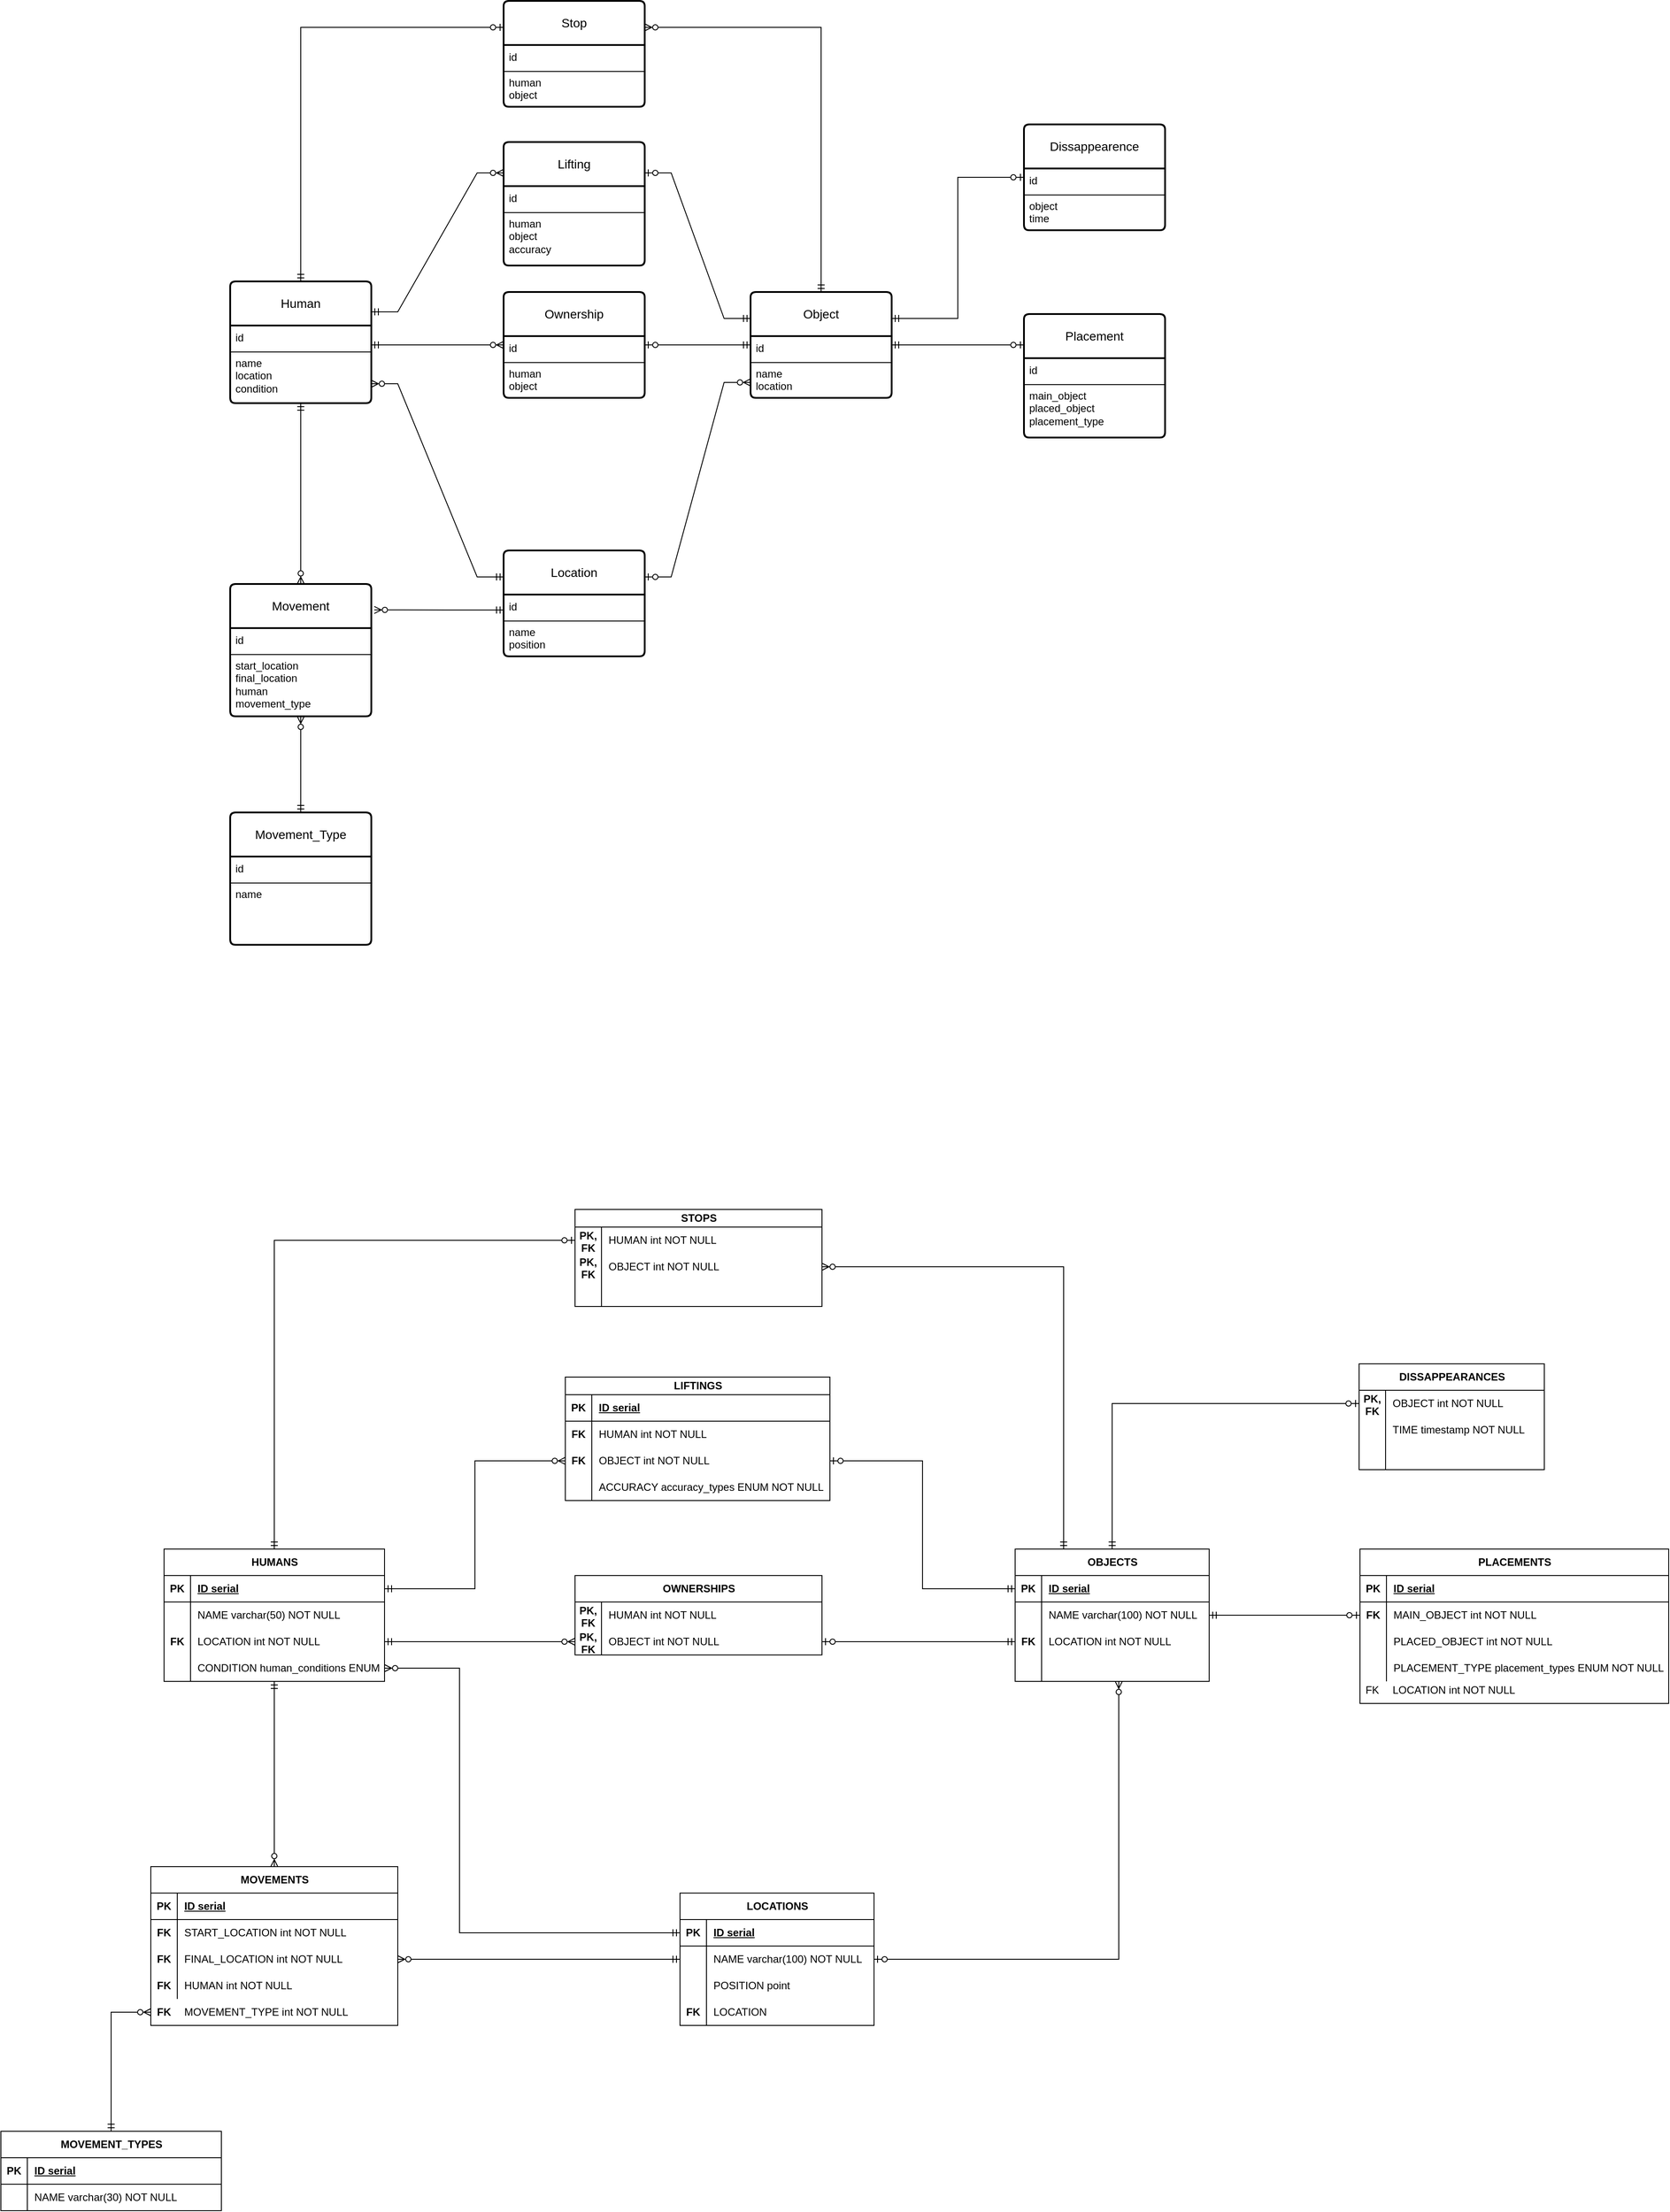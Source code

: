 <mxfile version="26.0.16">
  <diagram name="Страница — 1" id="OOtWW1yp6J9-Z6TfgN1D">
    <mxGraphModel dx="808" dy="478" grid="1" gridSize="10" guides="0" tooltips="1" connect="0" arrows="1" fold="1" page="1" pageScale="1" pageWidth="2339" pageHeight="3300" background="#FFFFFF" math="0" shadow="0">
      <root>
        <mxCell id="0" />
        <mxCell id="1" parent="0" />
        <mxCell id="hREG7PICahY8jHCON38q-1" value="Location" style="swimlane;childLayout=stackLayout;horizontal=1;startSize=50;horizontalStack=0;rounded=1;fontSize=14;fontStyle=0;strokeWidth=2;resizeParent=0;resizeLast=1;shadow=0;dashed=0;align=center;arcSize=4;whiteSpace=wrap;html=1;" parent="1" vertex="1">
          <mxGeometry x="840" y="713" width="160" height="120" as="geometry" />
        </mxCell>
        <mxCell id="hREG7PICahY8jHCON38q-30" value="" style="endArrow=none;html=1;rounded=0;" parent="hREG7PICahY8jHCON38q-1" edge="1">
          <mxGeometry relative="1" as="geometry">
            <mxPoint y="80" as="sourcePoint" />
            <mxPoint x="160" y="80" as="targetPoint" />
          </mxGeometry>
        </mxCell>
        <mxCell id="hREG7PICahY8jHCON38q-2" value="&lt;div&gt;id&lt;/div&gt;&lt;div&gt;&lt;br&gt;&lt;/div&gt;name&lt;br&gt;position" style="align=left;strokeColor=none;fillColor=none;spacingLeft=4;spacingRight=4;fontSize=12;verticalAlign=top;resizable=0;rotatable=0;part=1;html=1;whiteSpace=wrap;" parent="hREG7PICahY8jHCON38q-1" vertex="1">
          <mxGeometry y="50" width="160" height="70" as="geometry" />
        </mxCell>
        <mxCell id="VZXuZEW2TKoK2uo8tiTC-28" style="edgeStyle=orthogonalEdgeStyle;rounded=0;orthogonalLoop=1;jettySize=auto;html=1;entryX=0;entryY=0.25;entryDx=0;entryDy=0;startArrow=ERmandOne;startFill=0;endArrow=ERzeroToOne;endFill=0;" parent="1" source="hREG7PICahY8jHCON38q-3" target="VZXuZEW2TKoK2uo8tiTC-10" edge="1">
          <mxGeometry relative="1" as="geometry" />
        </mxCell>
        <mxCell id="hREG7PICahY8jHCON38q-3" value="Object" style="swimlane;childLayout=stackLayout;horizontal=1;startSize=50;horizontalStack=0;rounded=1;fontSize=14;fontStyle=0;strokeWidth=2;resizeParent=0;resizeLast=1;shadow=0;dashed=0;align=center;arcSize=4;whiteSpace=wrap;html=1;" parent="1" vertex="1">
          <mxGeometry x="1120" y="420" width="160" height="120" as="geometry" />
        </mxCell>
        <mxCell id="hREG7PICahY8jHCON38q-31" value="" style="endArrow=none;html=1;rounded=0;" parent="hREG7PICahY8jHCON38q-3" edge="1">
          <mxGeometry relative="1" as="geometry">
            <mxPoint y="80" as="sourcePoint" />
            <mxPoint x="160" y="80" as="targetPoint" />
          </mxGeometry>
        </mxCell>
        <mxCell id="hREG7PICahY8jHCON38q-4" value="&lt;div&gt;id&lt;/div&gt;&lt;div&gt;&lt;br&gt;&lt;/div&gt;name&lt;div&gt;location&lt;/div&gt;" style="align=left;strokeColor=none;fillColor=none;spacingLeft=4;spacingRight=4;fontSize=12;verticalAlign=top;resizable=0;rotatable=0;part=1;html=1;whiteSpace=wrap;" parent="hREG7PICahY8jHCON38q-3" vertex="1">
          <mxGeometry y="50" width="160" height="70" as="geometry" />
        </mxCell>
        <mxCell id="VZXuZEW2TKoK2uo8tiTC-33" style="edgeStyle=orthogonalEdgeStyle;rounded=0;orthogonalLoop=1;jettySize=auto;html=1;entryX=0;entryY=0.25;entryDx=0;entryDy=0;endArrow=ERzeroToOne;endFill=0;startArrow=ERmandOne;startFill=0;" parent="1" source="hREG7PICahY8jHCON38q-5" target="VZXuZEW2TKoK2uo8tiTC-29" edge="1">
          <mxGeometry relative="1" as="geometry">
            <Array as="points">
              <mxPoint x="610" y="120" />
            </Array>
          </mxGeometry>
        </mxCell>
        <mxCell id="hREG7PICahY8jHCON38q-5" value="Human" style="swimlane;childLayout=stackLayout;horizontal=1;startSize=50;horizontalStack=0;rounded=1;fontSize=14;fontStyle=0;strokeWidth=2;resizeParent=0;resizeLast=1;shadow=0;dashed=0;align=center;arcSize=4;whiteSpace=wrap;html=1;" parent="1" vertex="1">
          <mxGeometry x="530" y="408" width="160" height="138" as="geometry" />
        </mxCell>
        <mxCell id="hREG7PICahY8jHCON38q-33" value="" style="endArrow=none;html=1;rounded=0;" parent="hREG7PICahY8jHCON38q-5" edge="1">
          <mxGeometry relative="1" as="geometry">
            <mxPoint y="80" as="sourcePoint" />
            <mxPoint x="160" y="80" as="targetPoint" />
          </mxGeometry>
        </mxCell>
        <mxCell id="hREG7PICahY8jHCON38q-6" value="&lt;div&gt;id&lt;/div&gt;&lt;div&gt;&lt;br&gt;&lt;/div&gt;name&lt;div&gt;location&lt;br&gt;&lt;div&gt;condition&lt;/div&gt;&lt;/div&gt;" style="align=left;strokeColor=none;fillColor=none;spacingLeft=4;spacingRight=4;fontSize=12;verticalAlign=top;resizable=0;rotatable=0;part=1;html=1;whiteSpace=wrap;" parent="hREG7PICahY8jHCON38q-5" vertex="1">
          <mxGeometry y="50" width="160" height="88" as="geometry" />
        </mxCell>
        <mxCell id="hREG7PICahY8jHCON38q-34" value="Ownership" style="swimlane;childLayout=stackLayout;horizontal=1;startSize=50;horizontalStack=0;rounded=1;fontSize=14;fontStyle=0;strokeWidth=2;resizeParent=0;resizeLast=1;shadow=0;dashed=0;align=center;arcSize=4;whiteSpace=wrap;html=1;" parent="1" vertex="1">
          <mxGeometry x="840" y="420" width="160" height="120" as="geometry" />
        </mxCell>
        <mxCell id="hREG7PICahY8jHCON38q-35" value="" style="endArrow=none;html=1;rounded=0;" parent="hREG7PICahY8jHCON38q-34" edge="1">
          <mxGeometry relative="1" as="geometry">
            <mxPoint y="80" as="sourcePoint" />
            <mxPoint x="160" y="80" as="targetPoint" />
          </mxGeometry>
        </mxCell>
        <mxCell id="hREG7PICahY8jHCON38q-36" value="&lt;div&gt;id&lt;/div&gt;&lt;div&gt;&lt;br&gt;&lt;/div&gt;human&lt;div&gt;object&lt;/div&gt;" style="align=left;strokeColor=none;fillColor=none;spacingLeft=4;spacingRight=4;fontSize=12;verticalAlign=top;resizable=0;rotatable=0;part=1;html=1;whiteSpace=wrap;" parent="hREG7PICahY8jHCON38q-34" vertex="1">
          <mxGeometry y="50" width="160" height="70" as="geometry" />
        </mxCell>
        <mxCell id="hREG7PICahY8jHCON38q-37" value="" style="edgeStyle=entityRelationEdgeStyle;fontSize=12;html=1;endArrow=ERmandOne;startArrow=ERzeroToOne;rounded=0;exitX=1;exitY=0.5;exitDx=0;exitDy=0;entryX=0;entryY=0.5;entryDx=0;entryDy=0;startFill=0;endFill=0;" parent="1" source="hREG7PICahY8jHCON38q-34" target="hREG7PICahY8jHCON38q-3" edge="1">
          <mxGeometry width="100" height="100" relative="1" as="geometry">
            <mxPoint x="870" y="430" as="sourcePoint" />
            <mxPoint x="970" y="330" as="targetPoint" />
          </mxGeometry>
        </mxCell>
        <mxCell id="hREG7PICahY8jHCON38q-39" value="" style="edgeStyle=entityRelationEdgeStyle;fontSize=12;html=1;endArrow=ERzeroToMany;startArrow=ERmandOne;rounded=0;exitX=1;exitY=0.25;exitDx=0;exitDy=0;entryX=0;entryY=0.5;entryDx=0;entryDy=0;" parent="1" source="hREG7PICahY8jHCON38q-6" target="hREG7PICahY8jHCON38q-34" edge="1">
          <mxGeometry width="100" height="100" relative="1" as="geometry">
            <mxPoint x="870" y="530" as="sourcePoint" />
            <mxPoint x="970" y="430" as="targetPoint" />
          </mxGeometry>
        </mxCell>
        <mxCell id="VZXuZEW2TKoK2uo8tiTC-27" style="edgeStyle=orthogonalEdgeStyle;rounded=0;orthogonalLoop=1;jettySize=auto;html=1;entryX=1;entryY=0.25;entryDx=0;entryDy=0;endArrow=ERmandOne;endFill=0;startArrow=ERzeroToOne;startFill=0;" parent="1" source="hREG7PICahY8jHCON38q-40" target="hREG7PICahY8jHCON38q-3" edge="1">
          <mxGeometry relative="1" as="geometry" />
        </mxCell>
        <mxCell id="hREG7PICahY8jHCON38q-40" value="Dissappearence" style="swimlane;childLayout=stackLayout;horizontal=1;startSize=50;horizontalStack=0;rounded=1;fontSize=14;fontStyle=0;strokeWidth=2;resizeParent=0;resizeLast=1;shadow=0;dashed=0;align=center;arcSize=4;whiteSpace=wrap;html=1;" parent="1" vertex="1">
          <mxGeometry x="1430" y="230" width="160" height="120" as="geometry" />
        </mxCell>
        <mxCell id="hREG7PICahY8jHCON38q-41" value="" style="endArrow=none;html=1;rounded=0;" parent="hREG7PICahY8jHCON38q-40" edge="1">
          <mxGeometry relative="1" as="geometry">
            <mxPoint y="80" as="sourcePoint" />
            <mxPoint x="160" y="80" as="targetPoint" />
          </mxGeometry>
        </mxCell>
        <mxCell id="hREG7PICahY8jHCON38q-42" value="&lt;div&gt;id&lt;/div&gt;&lt;div&gt;&lt;br&gt;&lt;/div&gt;object&lt;div&gt;time&lt;/div&gt;" style="align=left;strokeColor=none;fillColor=none;spacingLeft=4;spacingRight=4;fontSize=12;verticalAlign=top;resizable=0;rotatable=0;part=1;html=1;whiteSpace=wrap;" parent="hREG7PICahY8jHCON38q-40" vertex="1">
          <mxGeometry y="50" width="160" height="70" as="geometry" />
        </mxCell>
        <mxCell id="VZXuZEW2TKoK2uo8tiTC-1" value="" style="edgeStyle=entityRelationEdgeStyle;fontSize=12;html=1;endArrow=ERzeroToMany;startArrow=ERmandOne;rounded=0;entryX=1;entryY=0.75;entryDx=0;entryDy=0;exitX=0;exitY=0.25;exitDx=0;exitDy=0;endFill=0;" parent="1" source="hREG7PICahY8jHCON38q-1" target="hREG7PICahY8jHCON38q-6" edge="1">
          <mxGeometry width="100" height="100" relative="1" as="geometry">
            <mxPoint x="660" y="600" as="sourcePoint" />
            <mxPoint x="820" y="510" as="targetPoint" />
          </mxGeometry>
        </mxCell>
        <mxCell id="VZXuZEW2TKoK2uo8tiTC-2" value="" style="edgeStyle=entityRelationEdgeStyle;fontSize=12;html=1;endArrow=ERzeroToMany;startArrow=ERzeroToOne;rounded=0;entryX=0;entryY=0.75;entryDx=0;entryDy=0;exitX=1;exitY=0.25;exitDx=0;exitDy=0;startFill=0;endFill=0;" parent="1" source="hREG7PICahY8jHCON38q-1" target="hREG7PICahY8jHCON38q-4" edge="1">
          <mxGeometry width="100" height="100" relative="1" as="geometry">
            <mxPoint x="1010" y="650" as="sourcePoint" />
            <mxPoint x="1110" y="550" as="targetPoint" />
          </mxGeometry>
        </mxCell>
        <mxCell id="VZXuZEW2TKoK2uo8tiTC-4" value="Lifting" style="swimlane;childLayout=stackLayout;horizontal=1;startSize=50;horizontalStack=0;rounded=1;fontSize=14;fontStyle=0;strokeWidth=2;resizeParent=0;resizeLast=1;shadow=0;dashed=0;align=center;arcSize=4;whiteSpace=wrap;html=1;" parent="1" vertex="1">
          <mxGeometry x="840" y="250" width="160" height="140" as="geometry" />
        </mxCell>
        <mxCell id="VZXuZEW2TKoK2uo8tiTC-5" value="" style="endArrow=none;html=1;rounded=0;" parent="VZXuZEW2TKoK2uo8tiTC-4" edge="1">
          <mxGeometry relative="1" as="geometry">
            <mxPoint y="80" as="sourcePoint" />
            <mxPoint x="160" y="80" as="targetPoint" />
          </mxGeometry>
        </mxCell>
        <mxCell id="VZXuZEW2TKoK2uo8tiTC-6" value="&lt;div&gt;id&lt;/div&gt;&lt;div&gt;&lt;br&gt;&lt;/div&gt;human&lt;div&gt;object&lt;/div&gt;&lt;div&gt;accuracy&lt;/div&gt;" style="align=left;strokeColor=none;fillColor=none;spacingLeft=4;spacingRight=4;fontSize=12;verticalAlign=top;resizable=0;rotatable=0;part=1;html=1;whiteSpace=wrap;" parent="VZXuZEW2TKoK2uo8tiTC-4" vertex="1">
          <mxGeometry y="50" width="160" height="90" as="geometry" />
        </mxCell>
        <mxCell id="VZXuZEW2TKoK2uo8tiTC-8" value="" style="edgeStyle=entityRelationEdgeStyle;fontSize=12;html=1;endArrow=ERmandOne;startArrow=ERzeroToMany;rounded=0;entryX=1;entryY=0.25;entryDx=0;entryDy=0;exitX=0;exitY=0.25;exitDx=0;exitDy=0;endFill=0;" parent="1" source="VZXuZEW2TKoK2uo8tiTC-4" target="hREG7PICahY8jHCON38q-5" edge="1">
          <mxGeometry width="100" height="100" relative="1" as="geometry">
            <mxPoint x="790" y="410" as="sourcePoint" />
            <mxPoint x="890" y="310" as="targetPoint" />
          </mxGeometry>
        </mxCell>
        <mxCell id="VZXuZEW2TKoK2uo8tiTC-9" value="" style="edgeStyle=entityRelationEdgeStyle;fontSize=12;html=1;endArrow=ERmandOne;startArrow=ERzeroToOne;rounded=0;exitX=1;exitY=0.25;exitDx=0;exitDy=0;entryX=0;entryY=0.25;entryDx=0;entryDy=0;startFill=0;endFill=0;" parent="1" source="VZXuZEW2TKoK2uo8tiTC-4" target="hREG7PICahY8jHCON38q-3" edge="1">
          <mxGeometry width="100" height="100" relative="1" as="geometry">
            <mxPoint x="910" y="410" as="sourcePoint" />
            <mxPoint x="1040" y="310" as="targetPoint" />
          </mxGeometry>
        </mxCell>
        <mxCell id="VZXuZEW2TKoK2uo8tiTC-10" value="Placement" style="swimlane;childLayout=stackLayout;horizontal=1;startSize=50;horizontalStack=0;rounded=1;fontSize=14;fontStyle=0;strokeWidth=2;resizeParent=0;resizeLast=1;shadow=0;dashed=0;align=center;arcSize=4;whiteSpace=wrap;html=1;" parent="1" vertex="1">
          <mxGeometry x="1430" y="445" width="160" height="140" as="geometry" />
        </mxCell>
        <mxCell id="VZXuZEW2TKoK2uo8tiTC-11" value="" style="endArrow=none;html=1;rounded=0;" parent="VZXuZEW2TKoK2uo8tiTC-10" edge="1">
          <mxGeometry relative="1" as="geometry">
            <mxPoint y="80" as="sourcePoint" />
            <mxPoint x="160" y="80" as="targetPoint" />
          </mxGeometry>
        </mxCell>
        <mxCell id="VZXuZEW2TKoK2uo8tiTC-12" value="&lt;div&gt;id&lt;/div&gt;&lt;div&gt;&lt;br&gt;&lt;/div&gt;main_object&lt;br&gt;placed_object&lt;div&gt;placement_type&lt;/div&gt;&lt;div&gt;&lt;br&gt;&lt;/div&gt;" style="align=left;strokeColor=none;fillColor=none;spacingLeft=4;spacingRight=4;fontSize=12;verticalAlign=top;resizable=0;rotatable=0;part=1;html=1;whiteSpace=wrap;" parent="VZXuZEW2TKoK2uo8tiTC-10" vertex="1">
          <mxGeometry y="50" width="160" height="90" as="geometry" />
        </mxCell>
        <mxCell id="VZXuZEW2TKoK2uo8tiTC-26" style="edgeStyle=orthogonalEdgeStyle;rounded=0;orthogonalLoop=1;jettySize=auto;html=1;entryX=0.5;entryY=1;entryDx=0;entryDy=0;endArrow=ERmandOne;endFill=0;startArrow=ERzeroToMany;startFill=0;" parent="1" source="VZXuZEW2TKoK2uo8tiTC-13" target="hREG7PICahY8jHCON38q-6" edge="1">
          <mxGeometry relative="1" as="geometry" />
        </mxCell>
        <mxCell id="VZXuZEW2TKoK2uo8tiTC-13" value="Movement" style="swimlane;childLayout=stackLayout;horizontal=1;startSize=50;horizontalStack=0;rounded=1;fontSize=14;fontStyle=0;strokeWidth=2;resizeParent=0;resizeLast=1;shadow=0;dashed=0;align=center;arcSize=4;whiteSpace=wrap;html=1;" parent="1" vertex="1">
          <mxGeometry x="530" y="751" width="160" height="150" as="geometry" />
        </mxCell>
        <mxCell id="VZXuZEW2TKoK2uo8tiTC-14" value="" style="endArrow=none;html=1;rounded=0;" parent="VZXuZEW2TKoK2uo8tiTC-13" edge="1">
          <mxGeometry relative="1" as="geometry">
            <mxPoint y="80" as="sourcePoint" />
            <mxPoint x="160" y="80" as="targetPoint" />
          </mxGeometry>
        </mxCell>
        <mxCell id="VZXuZEW2TKoK2uo8tiTC-15" value="&lt;div&gt;id&lt;/div&gt;&lt;div&gt;&lt;br&gt;&lt;/div&gt;start_location&lt;br&gt;final_location&lt;div&gt;human&lt;/div&gt;&lt;div&gt;movement_type&lt;/div&gt;&lt;div&gt;&lt;br&gt;&lt;/div&gt;" style="align=left;strokeColor=none;fillColor=none;spacingLeft=4;spacingRight=4;fontSize=12;verticalAlign=top;resizable=0;rotatable=0;part=1;html=1;whiteSpace=wrap;" parent="VZXuZEW2TKoK2uo8tiTC-13" vertex="1">
          <mxGeometry y="50" width="160" height="100" as="geometry" />
        </mxCell>
        <mxCell id="VZXuZEW2TKoK2uo8tiTC-16" value="" style="edgeStyle=entityRelationEdgeStyle;fontSize=12;html=1;endArrow=ERzeroToMany;startArrow=ERmandOne;rounded=0;exitX=0;exitY=0.25;exitDx=0;exitDy=0;entryX=1.021;entryY=0.196;entryDx=0;entryDy=0;entryPerimeter=0;endFill=0;" parent="1" source="hREG7PICahY8jHCON38q-2" target="VZXuZEW2TKoK2uo8tiTC-13" edge="1">
          <mxGeometry width="100" height="100" relative="1" as="geometry">
            <mxPoint x="680" y="800" as="sourcePoint" />
            <mxPoint x="780" y="700" as="targetPoint" />
          </mxGeometry>
        </mxCell>
        <mxCell id="VZXuZEW2TKoK2uo8tiTC-36" style="edgeStyle=orthogonalEdgeStyle;rounded=0;orthogonalLoop=1;jettySize=auto;html=1;entryX=0.5;entryY=0;entryDx=0;entryDy=0;exitX=1;exitY=0.25;exitDx=0;exitDy=0;endArrow=ERmandOne;endFill=0;startArrow=ERzeroToMany;startFill=0;" parent="1" source="VZXuZEW2TKoK2uo8tiTC-29" target="hREG7PICahY8jHCON38q-3" edge="1">
          <mxGeometry relative="1" as="geometry" />
        </mxCell>
        <mxCell id="VZXuZEW2TKoK2uo8tiTC-29" value="Stop" style="swimlane;childLayout=stackLayout;horizontal=1;startSize=50;horizontalStack=0;rounded=1;fontSize=14;fontStyle=0;strokeWidth=2;resizeParent=0;resizeLast=1;shadow=0;dashed=0;align=center;arcSize=4;whiteSpace=wrap;html=1;" parent="1" vertex="1">
          <mxGeometry x="840" y="90" width="160" height="120" as="geometry" />
        </mxCell>
        <mxCell id="VZXuZEW2TKoK2uo8tiTC-30" value="" style="endArrow=none;html=1;rounded=0;" parent="VZXuZEW2TKoK2uo8tiTC-29" edge="1">
          <mxGeometry relative="1" as="geometry">
            <mxPoint y="80" as="sourcePoint" />
            <mxPoint x="160" y="80" as="targetPoint" />
          </mxGeometry>
        </mxCell>
        <mxCell id="VZXuZEW2TKoK2uo8tiTC-31" value="&lt;div&gt;id&lt;/div&gt;&lt;div&gt;&lt;br&gt;&lt;/div&gt;human&lt;div&gt;object&lt;/div&gt;" style="align=left;strokeColor=none;fillColor=none;spacingLeft=4;spacingRight=4;fontSize=12;verticalAlign=top;resizable=0;rotatable=0;part=1;html=1;whiteSpace=wrap;" parent="VZXuZEW2TKoK2uo8tiTC-29" vertex="1">
          <mxGeometry y="50" width="160" height="70" as="geometry" />
        </mxCell>
        <mxCell id="nLxggKfKkt4iTe6xbdyg-156" style="edgeStyle=orthogonalEdgeStyle;rounded=0;orthogonalLoop=1;jettySize=auto;html=1;entryX=0.5;entryY=0;entryDx=0;entryDy=0;endArrow=ERzeroToMany;endFill=0;startArrow=ERmandOne;startFill=0;" parent="1" source="nLxggKfKkt4iTe6xbdyg-1" target="nLxggKfKkt4iTe6xbdyg-79" edge="1">
          <mxGeometry relative="1" as="geometry" />
        </mxCell>
        <mxCell id="nLxggKfKkt4iTe6xbdyg-163" style="edgeStyle=orthogonalEdgeStyle;rounded=0;orthogonalLoop=1;jettySize=auto;html=1;entryX=0;entryY=0.5;entryDx=0;entryDy=0;startArrow=ERmandOne;startFill=0;endArrow=ERzeroToOne;endFill=0;" parent="1" source="nLxggKfKkt4iTe6xbdyg-1" target="nLxggKfKkt4iTe6xbdyg-70" edge="1">
          <mxGeometry relative="1" as="geometry" />
        </mxCell>
        <mxCell id="nLxggKfKkt4iTe6xbdyg-1" value="HUMANS" style="shape=table;startSize=30;container=1;collapsible=1;childLayout=tableLayout;fixedRows=1;rowLines=0;fontStyle=1;align=center;resizeLast=1;html=1;" parent="1" vertex="1">
          <mxGeometry x="455" y="1845" width="250" height="150" as="geometry" />
        </mxCell>
        <mxCell id="nLxggKfKkt4iTe6xbdyg-2" value="" style="shape=tableRow;horizontal=0;startSize=0;swimlaneHead=0;swimlaneBody=0;fillColor=none;collapsible=0;dropTarget=0;points=[[0,0.5],[1,0.5]];portConstraint=eastwest;top=0;left=0;right=0;bottom=1;" parent="nLxggKfKkt4iTe6xbdyg-1" vertex="1">
          <mxGeometry y="30" width="250" height="30" as="geometry" />
        </mxCell>
        <mxCell id="nLxggKfKkt4iTe6xbdyg-3" value="PK" style="shape=partialRectangle;connectable=0;fillColor=none;top=0;left=0;bottom=0;right=0;fontStyle=1;overflow=hidden;whiteSpace=wrap;html=1;" parent="nLxggKfKkt4iTe6xbdyg-2" vertex="1">
          <mxGeometry width="30" height="30" as="geometry">
            <mxRectangle width="30" height="30" as="alternateBounds" />
          </mxGeometry>
        </mxCell>
        <mxCell id="nLxggKfKkt4iTe6xbdyg-4" value="ID serial" style="shape=partialRectangle;connectable=0;fillColor=none;top=0;left=0;bottom=0;right=0;align=left;spacingLeft=6;fontStyle=5;overflow=hidden;whiteSpace=wrap;html=1;" parent="nLxggKfKkt4iTe6xbdyg-2" vertex="1">
          <mxGeometry x="30" width="220" height="30" as="geometry">
            <mxRectangle width="220" height="30" as="alternateBounds" />
          </mxGeometry>
        </mxCell>
        <mxCell id="nLxggKfKkt4iTe6xbdyg-5" value="" style="shape=tableRow;horizontal=0;startSize=0;swimlaneHead=0;swimlaneBody=0;fillColor=none;collapsible=0;dropTarget=0;points=[[0,0.5],[1,0.5]];portConstraint=eastwest;top=0;left=0;right=0;bottom=0;" parent="nLxggKfKkt4iTe6xbdyg-1" vertex="1">
          <mxGeometry y="60" width="250" height="30" as="geometry" />
        </mxCell>
        <mxCell id="nLxggKfKkt4iTe6xbdyg-6" value="" style="shape=partialRectangle;connectable=0;fillColor=none;top=0;left=0;bottom=0;right=0;editable=1;overflow=hidden;whiteSpace=wrap;html=1;" parent="nLxggKfKkt4iTe6xbdyg-5" vertex="1">
          <mxGeometry width="30" height="30" as="geometry">
            <mxRectangle width="30" height="30" as="alternateBounds" />
          </mxGeometry>
        </mxCell>
        <mxCell id="nLxggKfKkt4iTe6xbdyg-7" value="NAME varchar(50) NOT NULL" style="shape=partialRectangle;connectable=0;fillColor=none;top=0;left=0;bottom=0;right=0;align=left;spacingLeft=6;overflow=hidden;whiteSpace=wrap;html=1;" parent="nLxggKfKkt4iTe6xbdyg-5" vertex="1">
          <mxGeometry x="30" width="220" height="30" as="geometry">
            <mxRectangle width="220" height="30" as="alternateBounds" />
          </mxGeometry>
        </mxCell>
        <mxCell id="nLxggKfKkt4iTe6xbdyg-8" value="" style="shape=tableRow;horizontal=0;startSize=0;swimlaneHead=0;swimlaneBody=0;fillColor=none;collapsible=0;dropTarget=0;points=[[0,0.5],[1,0.5]];portConstraint=eastwest;top=0;left=0;right=0;bottom=0;" parent="nLxggKfKkt4iTe6xbdyg-1" vertex="1">
          <mxGeometry y="90" width="250" height="30" as="geometry" />
        </mxCell>
        <mxCell id="nLxggKfKkt4iTe6xbdyg-9" value="&lt;b&gt;FK&lt;/b&gt;" style="shape=partialRectangle;connectable=0;fillColor=none;top=0;left=0;bottom=0;right=0;editable=1;overflow=hidden;whiteSpace=wrap;html=1;" parent="nLxggKfKkt4iTe6xbdyg-8" vertex="1">
          <mxGeometry width="30" height="30" as="geometry">
            <mxRectangle width="30" height="30" as="alternateBounds" />
          </mxGeometry>
        </mxCell>
        <mxCell id="nLxggKfKkt4iTe6xbdyg-10" value="LOCATION int NOT NULL" style="shape=partialRectangle;connectable=0;fillColor=none;top=0;left=0;bottom=0;right=0;align=left;spacingLeft=6;overflow=hidden;whiteSpace=wrap;html=1;" parent="nLxggKfKkt4iTe6xbdyg-8" vertex="1">
          <mxGeometry x="30" width="220" height="30" as="geometry">
            <mxRectangle width="220" height="30" as="alternateBounds" />
          </mxGeometry>
        </mxCell>
        <mxCell id="nLxggKfKkt4iTe6xbdyg-11" value="" style="shape=tableRow;horizontal=0;startSize=0;swimlaneHead=0;swimlaneBody=0;fillColor=none;collapsible=0;dropTarget=0;points=[[0,0.5],[1,0.5]];portConstraint=eastwest;top=0;left=0;right=0;bottom=0;" parent="nLxggKfKkt4iTe6xbdyg-1" vertex="1">
          <mxGeometry y="120" width="250" height="30" as="geometry" />
        </mxCell>
        <mxCell id="nLxggKfKkt4iTe6xbdyg-12" value="" style="shape=partialRectangle;connectable=0;fillColor=none;top=0;left=0;bottom=0;right=0;editable=1;overflow=hidden;whiteSpace=wrap;html=1;" parent="nLxggKfKkt4iTe6xbdyg-11" vertex="1">
          <mxGeometry width="30" height="30" as="geometry">
            <mxRectangle width="30" height="30" as="alternateBounds" />
          </mxGeometry>
        </mxCell>
        <mxCell id="nLxggKfKkt4iTe6xbdyg-13" value="CONDITION human_conditions ENUM" style="shape=partialRectangle;connectable=0;fillColor=none;top=0;left=0;bottom=0;right=0;align=left;spacingLeft=6;overflow=hidden;whiteSpace=wrap;html=1;" parent="nLxggKfKkt4iTe6xbdyg-11" vertex="1">
          <mxGeometry x="30" width="220" height="30" as="geometry">
            <mxRectangle width="220" height="30" as="alternateBounds" />
          </mxGeometry>
        </mxCell>
        <mxCell id="nLxggKfKkt4iTe6xbdyg-139" style="edgeStyle=orthogonalEdgeStyle;rounded=0;orthogonalLoop=1;jettySize=auto;html=1;entryX=0;entryY=0.5;entryDx=0;entryDy=0;endArrow=ERzeroToOne;endFill=0;startArrow=ERmandOne;startFill=0;" parent="1" source="nLxggKfKkt4iTe6xbdyg-14" target="nLxggKfKkt4iTe6xbdyg-130" edge="1">
          <mxGeometry relative="1" as="geometry" />
        </mxCell>
        <mxCell id="nLxggKfKkt4iTe6xbdyg-153" style="edgeStyle=orthogonalEdgeStyle;rounded=0;orthogonalLoop=1;jettySize=auto;html=1;entryX=0;entryY=0.5;entryDx=0;entryDy=0;endArrow=ERzeroToOne;endFill=0;startArrow=ERmandOne;startFill=0;" parent="1" source="nLxggKfKkt4iTe6xbdyg-14" target="nLxggKfKkt4iTe6xbdyg-144" edge="1">
          <mxGeometry relative="1" as="geometry" />
        </mxCell>
        <mxCell id="nLxggKfKkt4iTe6xbdyg-14" value="OBJECTS" style="shape=table;startSize=30;container=1;collapsible=1;childLayout=tableLayout;fixedRows=1;rowLines=0;fontStyle=1;align=center;resizeLast=1;html=1;" parent="1" vertex="1">
          <mxGeometry x="1420" y="1845" width="220" height="150" as="geometry" />
        </mxCell>
        <mxCell id="nLxggKfKkt4iTe6xbdyg-15" value="" style="shape=tableRow;horizontal=0;startSize=0;swimlaneHead=0;swimlaneBody=0;fillColor=none;collapsible=0;dropTarget=0;points=[[0,0.5],[1,0.5]];portConstraint=eastwest;top=0;left=0;right=0;bottom=1;" parent="nLxggKfKkt4iTe6xbdyg-14" vertex="1">
          <mxGeometry y="30" width="220" height="30" as="geometry" />
        </mxCell>
        <mxCell id="nLxggKfKkt4iTe6xbdyg-16" value="PK" style="shape=partialRectangle;connectable=0;fillColor=none;top=0;left=0;bottom=0;right=0;fontStyle=1;overflow=hidden;whiteSpace=wrap;html=1;" parent="nLxggKfKkt4iTe6xbdyg-15" vertex="1">
          <mxGeometry width="30" height="30" as="geometry">
            <mxRectangle width="30" height="30" as="alternateBounds" />
          </mxGeometry>
        </mxCell>
        <mxCell id="nLxggKfKkt4iTe6xbdyg-17" value="ID serial" style="shape=partialRectangle;connectable=0;fillColor=none;top=0;left=0;bottom=0;right=0;align=left;spacingLeft=6;fontStyle=5;overflow=hidden;whiteSpace=wrap;html=1;" parent="nLxggKfKkt4iTe6xbdyg-15" vertex="1">
          <mxGeometry x="30" width="190" height="30" as="geometry">
            <mxRectangle width="190" height="30" as="alternateBounds" />
          </mxGeometry>
        </mxCell>
        <mxCell id="nLxggKfKkt4iTe6xbdyg-18" value="" style="shape=tableRow;horizontal=0;startSize=0;swimlaneHead=0;swimlaneBody=0;fillColor=none;collapsible=0;dropTarget=0;points=[[0,0.5],[1,0.5]];portConstraint=eastwest;top=0;left=0;right=0;bottom=0;" parent="nLxggKfKkt4iTe6xbdyg-14" vertex="1">
          <mxGeometry y="60" width="220" height="30" as="geometry" />
        </mxCell>
        <mxCell id="nLxggKfKkt4iTe6xbdyg-19" value="" style="shape=partialRectangle;connectable=0;fillColor=none;top=0;left=0;bottom=0;right=0;editable=1;overflow=hidden;whiteSpace=wrap;html=1;" parent="nLxggKfKkt4iTe6xbdyg-18" vertex="1">
          <mxGeometry width="30" height="30" as="geometry">
            <mxRectangle width="30" height="30" as="alternateBounds" />
          </mxGeometry>
        </mxCell>
        <mxCell id="nLxggKfKkt4iTe6xbdyg-20" value="NAME varchar(100) NOT NULL" style="shape=partialRectangle;connectable=0;fillColor=none;top=0;left=0;bottom=0;right=0;align=left;spacingLeft=6;overflow=hidden;whiteSpace=wrap;html=1;" parent="nLxggKfKkt4iTe6xbdyg-18" vertex="1">
          <mxGeometry x="30" width="190" height="30" as="geometry">
            <mxRectangle width="190" height="30" as="alternateBounds" />
          </mxGeometry>
        </mxCell>
        <mxCell id="nLxggKfKkt4iTe6xbdyg-21" value="" style="shape=tableRow;horizontal=0;startSize=0;swimlaneHead=0;swimlaneBody=0;fillColor=none;collapsible=0;dropTarget=0;points=[[0,0.5],[1,0.5]];portConstraint=eastwest;top=0;left=0;right=0;bottom=0;" parent="nLxggKfKkt4iTe6xbdyg-14" vertex="1">
          <mxGeometry y="90" width="220" height="30" as="geometry" />
        </mxCell>
        <mxCell id="nLxggKfKkt4iTe6xbdyg-22" value="&lt;b&gt;FK&lt;/b&gt;" style="shape=partialRectangle;connectable=0;fillColor=none;top=0;left=0;bottom=0;right=0;editable=1;overflow=hidden;whiteSpace=wrap;html=1;" parent="nLxggKfKkt4iTe6xbdyg-21" vertex="1">
          <mxGeometry width="30" height="30" as="geometry">
            <mxRectangle width="30" height="30" as="alternateBounds" />
          </mxGeometry>
        </mxCell>
        <mxCell id="nLxggKfKkt4iTe6xbdyg-23" value="LOCATION int NOT NULL" style="shape=partialRectangle;connectable=0;fillColor=none;top=0;left=0;bottom=0;right=0;align=left;spacingLeft=6;overflow=hidden;whiteSpace=wrap;html=1;" parent="nLxggKfKkt4iTe6xbdyg-21" vertex="1">
          <mxGeometry x="30" width="190" height="30" as="geometry">
            <mxRectangle width="190" height="30" as="alternateBounds" />
          </mxGeometry>
        </mxCell>
        <mxCell id="nLxggKfKkt4iTe6xbdyg-24" value="" style="shape=tableRow;horizontal=0;startSize=0;swimlaneHead=0;swimlaneBody=0;fillColor=none;collapsible=0;dropTarget=0;points=[[0,0.5],[1,0.5]];portConstraint=eastwest;top=0;left=0;right=0;bottom=0;" parent="nLxggKfKkt4iTe6xbdyg-14" vertex="1">
          <mxGeometry y="120" width="220" height="30" as="geometry" />
        </mxCell>
        <mxCell id="nLxggKfKkt4iTe6xbdyg-25" value="" style="shape=partialRectangle;connectable=0;fillColor=none;top=0;left=0;bottom=0;right=0;editable=1;overflow=hidden;whiteSpace=wrap;html=1;" parent="nLxggKfKkt4iTe6xbdyg-24" vertex="1">
          <mxGeometry width="30" height="30" as="geometry">
            <mxRectangle width="30" height="30" as="alternateBounds" />
          </mxGeometry>
        </mxCell>
        <mxCell id="nLxggKfKkt4iTe6xbdyg-26" value="" style="shape=partialRectangle;connectable=0;fillColor=none;top=0;left=0;bottom=0;right=0;align=left;spacingLeft=6;overflow=hidden;whiteSpace=wrap;html=1;" parent="nLxggKfKkt4iTe6xbdyg-24" vertex="1">
          <mxGeometry x="30" width="190" height="30" as="geometry">
            <mxRectangle width="190" height="30" as="alternateBounds" />
          </mxGeometry>
        </mxCell>
        <mxCell id="nLxggKfKkt4iTe6xbdyg-154" style="edgeStyle=orthogonalEdgeStyle;rounded=0;orthogonalLoop=1;jettySize=auto;html=1;entryX=0.534;entryY=1.001;entryDx=0;entryDy=0;entryPerimeter=0;exitX=1;exitY=0.5;exitDx=0;exitDy=0;startArrow=ERzeroToOne;startFill=0;endArrow=ERzeroToMany;endFill=0;" parent="1" source="nLxggKfKkt4iTe6xbdyg-31" target="nLxggKfKkt4iTe6xbdyg-24" edge="1">
          <mxGeometry relative="1" as="geometry">
            <mxPoint x="1540" y="2045" as="targetPoint" />
          </mxGeometry>
        </mxCell>
        <mxCell id="nLxggKfKkt4iTe6xbdyg-155" style="edgeStyle=orthogonalEdgeStyle;rounded=0;orthogonalLoop=1;jettySize=auto;html=1;entryX=1;entryY=0.5;entryDx=0;entryDy=0;endArrow=ERzeroToMany;endFill=0;startArrow=ERmandOne;startFill=0;" parent="1" source="nLxggKfKkt4iTe6xbdyg-27" target="nLxggKfKkt4iTe6xbdyg-86" edge="1">
          <mxGeometry relative="1" as="geometry" />
        </mxCell>
        <mxCell id="nLxggKfKkt4iTe6xbdyg-27" value="LOCATIONS" style="shape=table;startSize=30;container=1;collapsible=1;childLayout=tableLayout;fixedRows=1;rowLines=0;fontStyle=1;align=center;resizeLast=1;html=1;" parent="1" vertex="1">
          <mxGeometry x="1040" y="2235" width="220" height="150" as="geometry" />
        </mxCell>
        <mxCell id="nLxggKfKkt4iTe6xbdyg-28" value="" style="shape=tableRow;horizontal=0;startSize=0;swimlaneHead=0;swimlaneBody=0;fillColor=none;collapsible=0;dropTarget=0;points=[[0,0.5],[1,0.5]];portConstraint=eastwest;top=0;left=0;right=0;bottom=1;" parent="nLxggKfKkt4iTe6xbdyg-27" vertex="1">
          <mxGeometry y="30" width="220" height="30" as="geometry" />
        </mxCell>
        <mxCell id="nLxggKfKkt4iTe6xbdyg-29" value="PK" style="shape=partialRectangle;connectable=0;fillColor=none;top=0;left=0;bottom=0;right=0;fontStyle=1;overflow=hidden;whiteSpace=wrap;html=1;" parent="nLxggKfKkt4iTe6xbdyg-28" vertex="1">
          <mxGeometry width="30" height="30" as="geometry">
            <mxRectangle width="30" height="30" as="alternateBounds" />
          </mxGeometry>
        </mxCell>
        <mxCell id="nLxggKfKkt4iTe6xbdyg-30" value="ID serial" style="shape=partialRectangle;connectable=0;fillColor=none;top=0;left=0;bottom=0;right=0;align=left;spacingLeft=6;fontStyle=5;overflow=hidden;whiteSpace=wrap;html=1;" parent="nLxggKfKkt4iTe6xbdyg-28" vertex="1">
          <mxGeometry x="30" width="190" height="30" as="geometry">
            <mxRectangle width="190" height="30" as="alternateBounds" />
          </mxGeometry>
        </mxCell>
        <mxCell id="nLxggKfKkt4iTe6xbdyg-31" value="" style="shape=tableRow;horizontal=0;startSize=0;swimlaneHead=0;swimlaneBody=0;fillColor=none;collapsible=0;dropTarget=0;points=[[0,0.5],[1,0.5]];portConstraint=eastwest;top=0;left=0;right=0;bottom=0;" parent="nLxggKfKkt4iTe6xbdyg-27" vertex="1">
          <mxGeometry y="60" width="220" height="30" as="geometry" />
        </mxCell>
        <mxCell id="nLxggKfKkt4iTe6xbdyg-32" value="" style="shape=partialRectangle;connectable=0;fillColor=none;top=0;left=0;bottom=0;right=0;editable=1;overflow=hidden;whiteSpace=wrap;html=1;" parent="nLxggKfKkt4iTe6xbdyg-31" vertex="1">
          <mxGeometry width="30" height="30" as="geometry">
            <mxRectangle width="30" height="30" as="alternateBounds" />
          </mxGeometry>
        </mxCell>
        <mxCell id="nLxggKfKkt4iTe6xbdyg-33" value="NAME varchar(100) NOT NULL" style="shape=partialRectangle;connectable=0;fillColor=none;top=0;left=0;bottom=0;right=0;align=left;spacingLeft=6;overflow=hidden;whiteSpace=wrap;html=1;" parent="nLxggKfKkt4iTe6xbdyg-31" vertex="1">
          <mxGeometry x="30" width="190" height="30" as="geometry">
            <mxRectangle width="190" height="30" as="alternateBounds" />
          </mxGeometry>
        </mxCell>
        <mxCell id="nLxggKfKkt4iTe6xbdyg-34" value="" style="shape=tableRow;horizontal=0;startSize=0;swimlaneHead=0;swimlaneBody=0;fillColor=none;collapsible=0;dropTarget=0;points=[[0,0.5],[1,0.5]];portConstraint=eastwest;top=0;left=0;right=0;bottom=0;" parent="nLxggKfKkt4iTe6xbdyg-27" vertex="1">
          <mxGeometry y="90" width="220" height="30" as="geometry" />
        </mxCell>
        <mxCell id="nLxggKfKkt4iTe6xbdyg-35" value="" style="shape=partialRectangle;connectable=0;fillColor=none;top=0;left=0;bottom=0;right=0;editable=1;overflow=hidden;whiteSpace=wrap;html=1;" parent="nLxggKfKkt4iTe6xbdyg-34" vertex="1">
          <mxGeometry width="30" height="30" as="geometry">
            <mxRectangle width="30" height="30" as="alternateBounds" />
          </mxGeometry>
        </mxCell>
        <mxCell id="nLxggKfKkt4iTe6xbdyg-36" value="POSITION point" style="shape=partialRectangle;connectable=0;fillColor=none;top=0;left=0;bottom=0;right=0;align=left;spacingLeft=6;overflow=hidden;whiteSpace=wrap;html=1;" parent="nLxggKfKkt4iTe6xbdyg-34" vertex="1">
          <mxGeometry x="30" width="190" height="30" as="geometry">
            <mxRectangle width="190" height="30" as="alternateBounds" />
          </mxGeometry>
        </mxCell>
        <mxCell id="nLxggKfKkt4iTe6xbdyg-37" value="" style="shape=tableRow;horizontal=0;startSize=0;swimlaneHead=0;swimlaneBody=0;fillColor=none;collapsible=0;dropTarget=0;points=[[0,0.5],[1,0.5]];portConstraint=eastwest;top=0;left=0;right=0;bottom=0;" parent="nLxggKfKkt4iTe6xbdyg-27" vertex="1">
          <mxGeometry y="120" width="220" height="30" as="geometry" />
        </mxCell>
        <mxCell id="nLxggKfKkt4iTe6xbdyg-38" value="&lt;b&gt;FK&lt;/b&gt;" style="shape=partialRectangle;connectable=0;fillColor=none;top=0;left=0;bottom=0;right=0;editable=1;overflow=hidden;whiteSpace=wrap;html=1;" parent="nLxggKfKkt4iTe6xbdyg-37" vertex="1">
          <mxGeometry width="30" height="30" as="geometry">
            <mxRectangle width="30" height="30" as="alternateBounds" />
          </mxGeometry>
        </mxCell>
        <mxCell id="nLxggKfKkt4iTe6xbdyg-39" value="LOCATION" style="shape=partialRectangle;connectable=0;fillColor=none;top=0;left=0;bottom=0;right=0;align=left;spacingLeft=6;overflow=hidden;whiteSpace=wrap;html=1;" parent="nLxggKfKkt4iTe6xbdyg-37" vertex="1">
          <mxGeometry x="30" width="190" height="30" as="geometry">
            <mxRectangle width="190" height="30" as="alternateBounds" />
          </mxGeometry>
        </mxCell>
        <mxCell id="nLxggKfKkt4iTe6xbdyg-40" value="OWNERSHIPS" style="shape=table;startSize=30;container=1;collapsible=1;childLayout=tableLayout;fixedRows=1;rowLines=0;fontStyle=1;align=center;resizeLast=1;html=1;" parent="1" vertex="1">
          <mxGeometry x="921" y="1875" width="280" height="90" as="geometry" />
        </mxCell>
        <mxCell id="nLxggKfKkt4iTe6xbdyg-44" value="" style="shape=tableRow;horizontal=0;startSize=0;swimlaneHead=0;swimlaneBody=0;fillColor=none;collapsible=0;dropTarget=0;points=[[0,0.5],[1,0.5]];portConstraint=eastwest;top=0;left=0;right=0;bottom=0;" parent="nLxggKfKkt4iTe6xbdyg-40" vertex="1">
          <mxGeometry y="30" width="280" height="30" as="geometry" />
        </mxCell>
        <mxCell id="nLxggKfKkt4iTe6xbdyg-45" value="&lt;b&gt;PK, FK&lt;/b&gt;" style="shape=partialRectangle;connectable=0;fillColor=none;top=0;left=0;bottom=0;right=0;editable=1;overflow=hidden;whiteSpace=wrap;html=1;" parent="nLxggKfKkt4iTe6xbdyg-44" vertex="1">
          <mxGeometry width="30" height="30" as="geometry">
            <mxRectangle width="30" height="30" as="alternateBounds" />
          </mxGeometry>
        </mxCell>
        <mxCell id="nLxggKfKkt4iTe6xbdyg-46" value="HUMAN int NOT NULL" style="shape=partialRectangle;connectable=0;fillColor=none;top=0;left=0;bottom=0;right=0;align=left;spacingLeft=6;overflow=hidden;whiteSpace=wrap;html=1;" parent="nLxggKfKkt4iTe6xbdyg-44" vertex="1">
          <mxGeometry x="30" width="250" height="30" as="geometry">
            <mxRectangle width="250" height="30" as="alternateBounds" />
          </mxGeometry>
        </mxCell>
        <mxCell id="nLxggKfKkt4iTe6xbdyg-47" value="" style="shape=tableRow;horizontal=0;startSize=0;swimlaneHead=0;swimlaneBody=0;fillColor=none;collapsible=0;dropTarget=0;points=[[0,0.5],[1,0.5]];portConstraint=eastwest;top=0;left=0;right=0;bottom=0;" parent="nLxggKfKkt4iTe6xbdyg-40" vertex="1">
          <mxGeometry y="60" width="280" height="30" as="geometry" />
        </mxCell>
        <mxCell id="nLxggKfKkt4iTe6xbdyg-48" value="&lt;b&gt;PK, FK&lt;/b&gt;" style="shape=partialRectangle;connectable=0;fillColor=none;top=0;left=0;bottom=0;right=0;editable=1;overflow=hidden;whiteSpace=wrap;html=1;" parent="nLxggKfKkt4iTe6xbdyg-47" vertex="1">
          <mxGeometry width="30" height="30" as="geometry">
            <mxRectangle width="30" height="30" as="alternateBounds" />
          </mxGeometry>
        </mxCell>
        <mxCell id="nLxggKfKkt4iTe6xbdyg-49" value="OBJECT int NOT NULL" style="shape=partialRectangle;connectable=0;fillColor=none;top=0;left=0;bottom=0;right=0;align=left;spacingLeft=6;overflow=hidden;whiteSpace=wrap;html=1;" parent="nLxggKfKkt4iTe6xbdyg-47" vertex="1">
          <mxGeometry x="30" width="250" height="30" as="geometry">
            <mxRectangle width="250" height="30" as="alternateBounds" />
          </mxGeometry>
        </mxCell>
        <mxCell id="nLxggKfKkt4iTe6xbdyg-53" value="LIFTINGS" style="shape=table;startSize=20;container=1;collapsible=1;childLayout=tableLayout;fixedRows=1;rowLines=0;fontStyle=1;align=center;resizeLast=1;html=1;" parent="1" vertex="1">
          <mxGeometry x="910" y="1650" width="300" height="140" as="geometry" />
        </mxCell>
        <mxCell id="nLxggKfKkt4iTe6xbdyg-54" value="" style="shape=tableRow;horizontal=0;startSize=0;swimlaneHead=0;swimlaneBody=0;fillColor=none;collapsible=0;dropTarget=0;points=[[0,0.5],[1,0.5]];portConstraint=eastwest;top=0;left=0;right=0;bottom=1;" parent="nLxggKfKkt4iTe6xbdyg-53" vertex="1">
          <mxGeometry y="20" width="300" height="30" as="geometry" />
        </mxCell>
        <mxCell id="nLxggKfKkt4iTe6xbdyg-55" value="PK" style="shape=partialRectangle;connectable=0;fillColor=none;top=0;left=0;bottom=0;right=0;fontStyle=1;overflow=hidden;whiteSpace=wrap;html=1;" parent="nLxggKfKkt4iTe6xbdyg-54" vertex="1">
          <mxGeometry width="30" height="30" as="geometry">
            <mxRectangle width="30" height="30" as="alternateBounds" />
          </mxGeometry>
        </mxCell>
        <mxCell id="nLxggKfKkt4iTe6xbdyg-56" value="ID serial" style="shape=partialRectangle;connectable=0;fillColor=none;top=0;left=0;bottom=0;right=0;align=left;spacingLeft=6;fontStyle=5;overflow=hidden;whiteSpace=wrap;html=1;" parent="nLxggKfKkt4iTe6xbdyg-54" vertex="1">
          <mxGeometry x="30" width="270" height="30" as="geometry">
            <mxRectangle width="270" height="30" as="alternateBounds" />
          </mxGeometry>
        </mxCell>
        <mxCell id="nLxggKfKkt4iTe6xbdyg-57" value="" style="shape=tableRow;horizontal=0;startSize=0;swimlaneHead=0;swimlaneBody=0;fillColor=none;collapsible=0;dropTarget=0;points=[[0,0.5],[1,0.5]];portConstraint=eastwest;top=0;left=0;right=0;bottom=0;" parent="nLxggKfKkt4iTe6xbdyg-53" vertex="1">
          <mxGeometry y="50" width="300" height="30" as="geometry" />
        </mxCell>
        <mxCell id="nLxggKfKkt4iTe6xbdyg-58" value="&lt;b&gt;FK&lt;/b&gt;" style="shape=partialRectangle;connectable=0;fillColor=none;top=0;left=0;bottom=0;right=0;editable=1;overflow=hidden;whiteSpace=wrap;html=1;" parent="nLxggKfKkt4iTe6xbdyg-57" vertex="1">
          <mxGeometry width="30" height="30" as="geometry">
            <mxRectangle width="30" height="30" as="alternateBounds" />
          </mxGeometry>
        </mxCell>
        <mxCell id="nLxggKfKkt4iTe6xbdyg-59" value="HUMAN int NOT NULL" style="shape=partialRectangle;connectable=0;fillColor=none;top=0;left=0;bottom=0;right=0;align=left;spacingLeft=6;overflow=hidden;whiteSpace=wrap;html=1;" parent="nLxggKfKkt4iTe6xbdyg-57" vertex="1">
          <mxGeometry x="30" width="270" height="30" as="geometry">
            <mxRectangle width="270" height="30" as="alternateBounds" />
          </mxGeometry>
        </mxCell>
        <mxCell id="nLxggKfKkt4iTe6xbdyg-60" value="" style="shape=tableRow;horizontal=0;startSize=0;swimlaneHead=0;swimlaneBody=0;fillColor=none;collapsible=0;dropTarget=0;points=[[0,0.5],[1,0.5]];portConstraint=eastwest;top=0;left=0;right=0;bottom=0;" parent="nLxggKfKkt4iTe6xbdyg-53" vertex="1">
          <mxGeometry y="80" width="300" height="30" as="geometry" />
        </mxCell>
        <mxCell id="nLxggKfKkt4iTe6xbdyg-61" value="&lt;b&gt;FK&lt;/b&gt;" style="shape=partialRectangle;connectable=0;fillColor=none;top=0;left=0;bottom=0;right=0;editable=1;overflow=hidden;whiteSpace=wrap;html=1;" parent="nLxggKfKkt4iTe6xbdyg-60" vertex="1">
          <mxGeometry width="30" height="30" as="geometry">
            <mxRectangle width="30" height="30" as="alternateBounds" />
          </mxGeometry>
        </mxCell>
        <mxCell id="nLxggKfKkt4iTe6xbdyg-62" value="OBJECT int NOT NULL" style="shape=partialRectangle;connectable=0;fillColor=none;top=0;left=0;bottom=0;right=0;align=left;spacingLeft=6;overflow=hidden;whiteSpace=wrap;html=1;" parent="nLxggKfKkt4iTe6xbdyg-60" vertex="1">
          <mxGeometry x="30" width="270" height="30" as="geometry">
            <mxRectangle width="270" height="30" as="alternateBounds" />
          </mxGeometry>
        </mxCell>
        <mxCell id="nLxggKfKkt4iTe6xbdyg-63" value="" style="shape=tableRow;horizontal=0;startSize=0;swimlaneHead=0;swimlaneBody=0;fillColor=none;collapsible=0;dropTarget=0;points=[[0,0.5],[1,0.5]];portConstraint=eastwest;top=0;left=0;right=0;bottom=0;" parent="nLxggKfKkt4iTe6xbdyg-53" vertex="1">
          <mxGeometry y="110" width="300" height="30" as="geometry" />
        </mxCell>
        <mxCell id="nLxggKfKkt4iTe6xbdyg-64" value="" style="shape=partialRectangle;connectable=0;fillColor=none;top=0;left=0;bottom=0;right=0;editable=1;overflow=hidden;whiteSpace=wrap;html=1;" parent="nLxggKfKkt4iTe6xbdyg-63" vertex="1">
          <mxGeometry width="30" height="30" as="geometry">
            <mxRectangle width="30" height="30" as="alternateBounds" />
          </mxGeometry>
        </mxCell>
        <mxCell id="nLxggKfKkt4iTe6xbdyg-65" value="ACCURACY accuracy_types ENUM NOT NULL" style="shape=partialRectangle;connectable=0;fillColor=none;top=0;left=0;bottom=0;right=0;align=left;spacingLeft=6;overflow=hidden;whiteSpace=wrap;html=1;" parent="nLxggKfKkt4iTe6xbdyg-63" vertex="1">
          <mxGeometry x="30" width="270" height="30" as="geometry">
            <mxRectangle width="270" height="30" as="alternateBounds" />
          </mxGeometry>
        </mxCell>
        <mxCell id="nLxggKfKkt4iTe6xbdyg-164" style="edgeStyle=orthogonalEdgeStyle;rounded=0;orthogonalLoop=1;jettySize=auto;html=1;entryX=0.25;entryY=0;entryDx=0;entryDy=0;startArrow=ERzeroToMany;startFill=0;endArrow=ERmandOne;endFill=0;exitX=1;exitY=0.5;exitDx=0;exitDy=0;" parent="1" source="nLxggKfKkt4iTe6xbdyg-73" target="nLxggKfKkt4iTe6xbdyg-14" edge="1">
          <mxGeometry relative="1" as="geometry" />
        </mxCell>
        <mxCell id="nLxggKfKkt4iTe6xbdyg-66" value="STOPS" style="shape=table;startSize=20;container=1;collapsible=1;childLayout=tableLayout;fixedRows=1;rowLines=0;fontStyle=1;align=center;resizeLast=1;html=1;" parent="1" vertex="1">
          <mxGeometry x="921" y="1460" width="280" height="110" as="geometry" />
        </mxCell>
        <mxCell id="nLxggKfKkt4iTe6xbdyg-70" value="" style="shape=tableRow;horizontal=0;startSize=0;swimlaneHead=0;swimlaneBody=0;fillColor=none;collapsible=0;dropTarget=0;points=[[0,0.5],[1,0.5]];portConstraint=eastwest;top=0;left=0;right=0;bottom=0;" parent="nLxggKfKkt4iTe6xbdyg-66" vertex="1">
          <mxGeometry y="20" width="280" height="30" as="geometry" />
        </mxCell>
        <mxCell id="nLxggKfKkt4iTe6xbdyg-71" value="&lt;b&gt;PK, FK&lt;/b&gt;" style="shape=partialRectangle;connectable=0;fillColor=none;top=0;left=0;bottom=0;right=0;editable=1;overflow=hidden;whiteSpace=wrap;html=1;" parent="nLxggKfKkt4iTe6xbdyg-70" vertex="1">
          <mxGeometry width="30" height="30" as="geometry">
            <mxRectangle width="30" height="30" as="alternateBounds" />
          </mxGeometry>
        </mxCell>
        <mxCell id="nLxggKfKkt4iTe6xbdyg-72" value="HUMAN int NOT NULL" style="shape=partialRectangle;connectable=0;fillColor=none;top=0;left=0;bottom=0;right=0;align=left;spacingLeft=6;overflow=hidden;whiteSpace=wrap;html=1;" parent="nLxggKfKkt4iTe6xbdyg-70" vertex="1">
          <mxGeometry x="30" width="250" height="30" as="geometry">
            <mxRectangle width="250" height="30" as="alternateBounds" />
          </mxGeometry>
        </mxCell>
        <mxCell id="nLxggKfKkt4iTe6xbdyg-73" value="" style="shape=tableRow;horizontal=0;startSize=0;swimlaneHead=0;swimlaneBody=0;fillColor=none;collapsible=0;dropTarget=0;points=[[0,0.5],[1,0.5]];portConstraint=eastwest;top=0;left=0;right=0;bottom=0;" parent="nLxggKfKkt4iTe6xbdyg-66" vertex="1">
          <mxGeometry y="50" width="280" height="30" as="geometry" />
        </mxCell>
        <mxCell id="nLxggKfKkt4iTe6xbdyg-74" value="&lt;b&gt;PK, FK&lt;/b&gt;" style="shape=partialRectangle;connectable=0;fillColor=none;top=0;left=0;bottom=0;right=0;editable=1;overflow=hidden;whiteSpace=wrap;html=1;" parent="nLxggKfKkt4iTe6xbdyg-73" vertex="1">
          <mxGeometry width="30" height="30" as="geometry">
            <mxRectangle width="30" height="30" as="alternateBounds" />
          </mxGeometry>
        </mxCell>
        <mxCell id="nLxggKfKkt4iTe6xbdyg-75" value="OBJECT int NOT NULL" style="shape=partialRectangle;connectable=0;fillColor=none;top=0;left=0;bottom=0;right=0;align=left;spacingLeft=6;overflow=hidden;whiteSpace=wrap;html=1;" parent="nLxggKfKkt4iTe6xbdyg-73" vertex="1">
          <mxGeometry x="30" width="250" height="30" as="geometry">
            <mxRectangle width="250" height="30" as="alternateBounds" />
          </mxGeometry>
        </mxCell>
        <mxCell id="nLxggKfKkt4iTe6xbdyg-76" value="" style="shape=tableRow;horizontal=0;startSize=0;swimlaneHead=0;swimlaneBody=0;fillColor=none;collapsible=0;dropTarget=0;points=[[0,0.5],[1,0.5]];portConstraint=eastwest;top=0;left=0;right=0;bottom=0;" parent="nLxggKfKkt4iTe6xbdyg-66" vertex="1">
          <mxGeometry y="80" width="280" height="30" as="geometry" />
        </mxCell>
        <mxCell id="nLxggKfKkt4iTe6xbdyg-77" value="" style="shape=partialRectangle;connectable=0;fillColor=none;top=0;left=0;bottom=0;right=0;editable=1;overflow=hidden;whiteSpace=wrap;html=1;" parent="nLxggKfKkt4iTe6xbdyg-76" vertex="1">
          <mxGeometry width="30" height="30" as="geometry">
            <mxRectangle width="30" height="30" as="alternateBounds" />
          </mxGeometry>
        </mxCell>
        <mxCell id="nLxggKfKkt4iTe6xbdyg-78" value="" style="shape=partialRectangle;connectable=0;fillColor=none;top=0;left=0;bottom=0;right=0;align=left;spacingLeft=6;overflow=hidden;whiteSpace=wrap;html=1;" parent="nLxggKfKkt4iTe6xbdyg-76" vertex="1">
          <mxGeometry x="30" width="250" height="30" as="geometry">
            <mxRectangle width="250" height="30" as="alternateBounds" />
          </mxGeometry>
        </mxCell>
        <mxCell id="nLxggKfKkt4iTe6xbdyg-79" value="MOVEMENTS" style="shape=table;startSize=30;container=1;collapsible=1;childLayout=tableLayout;fixedRows=1;rowLines=0;fontStyle=1;align=center;resizeLast=1;html=1;" parent="1" vertex="1">
          <mxGeometry x="440" y="2205" width="280" height="180" as="geometry" />
        </mxCell>
        <mxCell id="nLxggKfKkt4iTe6xbdyg-80" value="" style="shape=tableRow;horizontal=0;startSize=0;swimlaneHead=0;swimlaneBody=0;fillColor=none;collapsible=0;dropTarget=0;points=[[0,0.5],[1,0.5]];portConstraint=eastwest;top=0;left=0;right=0;bottom=1;" parent="nLxggKfKkt4iTe6xbdyg-79" vertex="1">
          <mxGeometry y="30" width="280" height="30" as="geometry" />
        </mxCell>
        <mxCell id="nLxggKfKkt4iTe6xbdyg-81" value="PK" style="shape=partialRectangle;connectable=0;fillColor=none;top=0;left=0;bottom=0;right=0;fontStyle=1;overflow=hidden;whiteSpace=wrap;html=1;" parent="nLxggKfKkt4iTe6xbdyg-80" vertex="1">
          <mxGeometry width="30" height="30" as="geometry">
            <mxRectangle width="30" height="30" as="alternateBounds" />
          </mxGeometry>
        </mxCell>
        <mxCell id="nLxggKfKkt4iTe6xbdyg-82" value="ID serial" style="shape=partialRectangle;connectable=0;fillColor=none;top=0;left=0;bottom=0;right=0;align=left;spacingLeft=6;fontStyle=5;overflow=hidden;whiteSpace=wrap;html=1;" parent="nLxggKfKkt4iTe6xbdyg-80" vertex="1">
          <mxGeometry x="30" width="250" height="30" as="geometry">
            <mxRectangle width="250" height="30" as="alternateBounds" />
          </mxGeometry>
        </mxCell>
        <mxCell id="nLxggKfKkt4iTe6xbdyg-83" value="" style="shape=tableRow;horizontal=0;startSize=0;swimlaneHead=0;swimlaneBody=0;fillColor=none;collapsible=0;dropTarget=0;points=[[0,0.5],[1,0.5]];portConstraint=eastwest;top=0;left=0;right=0;bottom=0;" parent="nLxggKfKkt4iTe6xbdyg-79" vertex="1">
          <mxGeometry y="60" width="280" height="30" as="geometry" />
        </mxCell>
        <mxCell id="nLxggKfKkt4iTe6xbdyg-84" value="&lt;b&gt;FK&lt;/b&gt;" style="shape=partialRectangle;connectable=0;fillColor=none;top=0;left=0;bottom=0;right=0;editable=1;overflow=hidden;whiteSpace=wrap;html=1;" parent="nLxggKfKkt4iTe6xbdyg-83" vertex="1">
          <mxGeometry width="30" height="30" as="geometry">
            <mxRectangle width="30" height="30" as="alternateBounds" />
          </mxGeometry>
        </mxCell>
        <mxCell id="nLxggKfKkt4iTe6xbdyg-85" value="START_LOCATION int NOT NULL" style="shape=partialRectangle;connectable=0;fillColor=none;top=0;left=0;bottom=0;right=0;align=left;spacingLeft=6;overflow=hidden;whiteSpace=wrap;html=1;" parent="nLxggKfKkt4iTe6xbdyg-83" vertex="1">
          <mxGeometry x="30" width="250" height="30" as="geometry">
            <mxRectangle width="250" height="30" as="alternateBounds" />
          </mxGeometry>
        </mxCell>
        <mxCell id="nLxggKfKkt4iTe6xbdyg-86" value="" style="shape=tableRow;horizontal=0;startSize=0;swimlaneHead=0;swimlaneBody=0;fillColor=none;collapsible=0;dropTarget=0;points=[[0,0.5],[1,0.5]];portConstraint=eastwest;top=0;left=0;right=0;bottom=0;" parent="nLxggKfKkt4iTe6xbdyg-79" vertex="1">
          <mxGeometry y="90" width="280" height="30" as="geometry" />
        </mxCell>
        <mxCell id="nLxggKfKkt4iTe6xbdyg-87" value="&lt;b&gt;FK&lt;/b&gt;" style="shape=partialRectangle;connectable=0;fillColor=none;top=0;left=0;bottom=0;right=0;editable=1;overflow=hidden;whiteSpace=wrap;html=1;" parent="nLxggKfKkt4iTe6xbdyg-86" vertex="1">
          <mxGeometry width="30" height="30" as="geometry">
            <mxRectangle width="30" height="30" as="alternateBounds" />
          </mxGeometry>
        </mxCell>
        <mxCell id="nLxggKfKkt4iTe6xbdyg-88" value="FINAL_LOCATION int NOT NULL" style="shape=partialRectangle;connectable=0;fillColor=none;top=0;left=0;bottom=0;right=0;align=left;spacingLeft=6;overflow=hidden;whiteSpace=wrap;html=1;" parent="nLxggKfKkt4iTe6xbdyg-86" vertex="1">
          <mxGeometry x="30" width="250" height="30" as="geometry">
            <mxRectangle width="250" height="30" as="alternateBounds" />
          </mxGeometry>
        </mxCell>
        <mxCell id="nLxggKfKkt4iTe6xbdyg-89" value="" style="shape=tableRow;horizontal=0;startSize=0;swimlaneHead=0;swimlaneBody=0;fillColor=none;collapsible=0;dropTarget=0;points=[[0,0.5],[1,0.5]];portConstraint=eastwest;top=0;left=0;right=0;bottom=0;" parent="nLxggKfKkt4iTe6xbdyg-79" vertex="1">
          <mxGeometry y="120" width="280" height="30" as="geometry" />
        </mxCell>
        <mxCell id="nLxggKfKkt4iTe6xbdyg-90" value="&lt;b&gt;FK&lt;/b&gt;" style="shape=partialRectangle;connectable=0;fillColor=none;top=0;left=0;bottom=0;right=0;editable=1;overflow=hidden;whiteSpace=wrap;html=1;" parent="nLxggKfKkt4iTe6xbdyg-89" vertex="1">
          <mxGeometry width="30" height="30" as="geometry">
            <mxRectangle width="30" height="30" as="alternateBounds" />
          </mxGeometry>
        </mxCell>
        <mxCell id="nLxggKfKkt4iTe6xbdyg-91" value="HUMAN int NOT NULL" style="shape=partialRectangle;connectable=0;fillColor=none;top=0;left=0;bottom=0;right=0;align=left;spacingLeft=6;overflow=hidden;whiteSpace=wrap;html=1;" parent="nLxggKfKkt4iTe6xbdyg-89" vertex="1">
          <mxGeometry x="30" width="250" height="30" as="geometry">
            <mxRectangle width="250" height="30" as="alternateBounds" />
          </mxGeometry>
        </mxCell>
        <mxCell id="nLxggKfKkt4iTe6xbdyg-102" value="MOVEMENT_TYPE int NOT NULL" style="shape=partialRectangle;connectable=0;fillColor=none;top=0;left=0;bottom=0;right=0;align=left;spacingLeft=6;overflow=hidden;whiteSpace=wrap;html=1;" parent="1" vertex="1">
          <mxGeometry x="470" y="2355" width="250" height="30" as="geometry">
            <mxRectangle width="190" height="30" as="alternateBounds" />
          </mxGeometry>
        </mxCell>
        <mxCell id="nLxggKfKkt4iTe6xbdyg-103" value="&lt;b&gt;FK&lt;/b&gt;" style="shape=partialRectangle;connectable=0;fillColor=none;top=0;left=0;bottom=0;right=0;editable=1;overflow=hidden;whiteSpace=wrap;html=1;" parent="1" vertex="1">
          <mxGeometry x="440" y="2355" width="30" height="30" as="geometry">
            <mxRectangle width="30" height="30" as="alternateBounds" />
          </mxGeometry>
        </mxCell>
        <mxCell id="nLxggKfKkt4iTe6xbdyg-107" style="edgeStyle=orthogonalEdgeStyle;rounded=0;orthogonalLoop=1;jettySize=auto;html=1;entryX=0.5;entryY=1;entryDx=0;entryDy=0;endArrow=ERzeroToMany;endFill=0;startArrow=ERmandOne;startFill=0;" parent="1" source="nLxggKfKkt4iTe6xbdyg-104" target="VZXuZEW2TKoK2uo8tiTC-15" edge="1">
          <mxGeometry relative="1" as="geometry" />
        </mxCell>
        <mxCell id="nLxggKfKkt4iTe6xbdyg-104" value="Movement_Type" style="swimlane;childLayout=stackLayout;horizontal=1;startSize=50;horizontalStack=0;rounded=1;fontSize=14;fontStyle=0;strokeWidth=2;resizeParent=0;resizeLast=1;shadow=0;dashed=0;align=center;arcSize=4;whiteSpace=wrap;html=1;" parent="1" vertex="1">
          <mxGeometry x="530" y="1010" width="160" height="150" as="geometry" />
        </mxCell>
        <mxCell id="nLxggKfKkt4iTe6xbdyg-105" value="" style="endArrow=none;html=1;rounded=0;" parent="nLxggKfKkt4iTe6xbdyg-104" edge="1">
          <mxGeometry relative="1" as="geometry">
            <mxPoint y="80" as="sourcePoint" />
            <mxPoint x="160" y="80" as="targetPoint" />
          </mxGeometry>
        </mxCell>
        <mxCell id="nLxggKfKkt4iTe6xbdyg-106" value="&lt;div&gt;id&lt;/div&gt;&lt;div&gt;&lt;br&gt;&lt;/div&gt;name&lt;div&gt;&lt;br&gt;&lt;/div&gt;" style="align=left;strokeColor=none;fillColor=none;spacingLeft=4;spacingRight=4;fontSize=12;verticalAlign=top;resizable=0;rotatable=0;part=1;html=1;whiteSpace=wrap;" parent="nLxggKfKkt4iTe6xbdyg-104" vertex="1">
          <mxGeometry y="50" width="160" height="100" as="geometry" />
        </mxCell>
        <mxCell id="nLxggKfKkt4iTe6xbdyg-125" style="edgeStyle=orthogonalEdgeStyle;rounded=0;orthogonalLoop=1;jettySize=auto;html=1;startArrow=ERmandOne;startFill=0;endArrow=ERzeroToMany;endFill=0;" parent="1" source="nLxggKfKkt4iTe6xbdyg-108" edge="1">
          <mxGeometry relative="1" as="geometry">
            <mxPoint x="440" y="2370" as="targetPoint" />
            <Array as="points">
              <mxPoint x="395" y="2370" />
              <mxPoint x="440" y="2370" />
            </Array>
          </mxGeometry>
        </mxCell>
        <mxCell id="nLxggKfKkt4iTe6xbdyg-108" value="MOVEMENT_TYPES" style="shape=table;startSize=30;container=1;collapsible=1;childLayout=tableLayout;fixedRows=1;rowLines=0;fontStyle=1;align=center;resizeLast=1;html=1;" parent="1" vertex="1">
          <mxGeometry x="270" y="2505" width="250" height="90" as="geometry" />
        </mxCell>
        <mxCell id="nLxggKfKkt4iTe6xbdyg-109" value="" style="shape=tableRow;horizontal=0;startSize=0;swimlaneHead=0;swimlaneBody=0;fillColor=none;collapsible=0;dropTarget=0;points=[[0,0.5],[1,0.5]];portConstraint=eastwest;top=0;left=0;right=0;bottom=1;" parent="nLxggKfKkt4iTe6xbdyg-108" vertex="1">
          <mxGeometry y="30" width="250" height="30" as="geometry" />
        </mxCell>
        <mxCell id="nLxggKfKkt4iTe6xbdyg-110" value="PK" style="shape=partialRectangle;connectable=0;fillColor=none;top=0;left=0;bottom=0;right=0;fontStyle=1;overflow=hidden;whiteSpace=wrap;html=1;" parent="nLxggKfKkt4iTe6xbdyg-109" vertex="1">
          <mxGeometry width="30" height="30" as="geometry">
            <mxRectangle width="30" height="30" as="alternateBounds" />
          </mxGeometry>
        </mxCell>
        <mxCell id="nLxggKfKkt4iTe6xbdyg-111" value="ID serial" style="shape=partialRectangle;connectable=0;fillColor=none;top=0;left=0;bottom=0;right=0;align=left;spacingLeft=6;fontStyle=5;overflow=hidden;whiteSpace=wrap;html=1;" parent="nLxggKfKkt4iTe6xbdyg-109" vertex="1">
          <mxGeometry x="30" width="220" height="30" as="geometry">
            <mxRectangle width="220" height="30" as="alternateBounds" />
          </mxGeometry>
        </mxCell>
        <mxCell id="nLxggKfKkt4iTe6xbdyg-112" value="" style="shape=tableRow;horizontal=0;startSize=0;swimlaneHead=0;swimlaneBody=0;fillColor=none;collapsible=0;dropTarget=0;points=[[0,0.5],[1,0.5]];portConstraint=eastwest;top=0;left=0;right=0;bottom=0;" parent="nLxggKfKkt4iTe6xbdyg-108" vertex="1">
          <mxGeometry y="60" width="250" height="30" as="geometry" />
        </mxCell>
        <mxCell id="nLxggKfKkt4iTe6xbdyg-113" value="" style="shape=partialRectangle;connectable=0;fillColor=none;top=0;left=0;bottom=0;right=0;editable=1;overflow=hidden;whiteSpace=wrap;html=1;" parent="nLxggKfKkt4iTe6xbdyg-112" vertex="1">
          <mxGeometry width="30" height="30" as="geometry">
            <mxRectangle width="30" height="30" as="alternateBounds" />
          </mxGeometry>
        </mxCell>
        <mxCell id="nLxggKfKkt4iTe6xbdyg-114" value="NAME varchar(30) NOT NULL" style="shape=partialRectangle;connectable=0;fillColor=none;top=0;left=0;bottom=0;right=0;align=left;spacingLeft=6;overflow=hidden;whiteSpace=wrap;html=1;" parent="nLxggKfKkt4iTe6xbdyg-112" vertex="1">
          <mxGeometry x="30" width="220" height="30" as="geometry">
            <mxRectangle width="220" height="30" as="alternateBounds" />
          </mxGeometry>
        </mxCell>
        <mxCell id="nLxggKfKkt4iTe6xbdyg-126" value="DISSAPPEARANCES" style="shape=table;startSize=30;container=1;collapsible=1;childLayout=tableLayout;fixedRows=1;rowLines=0;fontStyle=1;align=center;resizeLast=1;html=1;" parent="1" vertex="1">
          <mxGeometry x="1810" y="1635" width="210" height="120" as="geometry" />
        </mxCell>
        <mxCell id="nLxggKfKkt4iTe6xbdyg-130" value="" style="shape=tableRow;horizontal=0;startSize=0;swimlaneHead=0;swimlaneBody=0;fillColor=none;collapsible=0;dropTarget=0;points=[[0,0.5],[1,0.5]];portConstraint=eastwest;top=0;left=0;right=0;bottom=0;" parent="nLxggKfKkt4iTe6xbdyg-126" vertex="1">
          <mxGeometry y="30" width="210" height="30" as="geometry" />
        </mxCell>
        <mxCell id="nLxggKfKkt4iTe6xbdyg-131" value="&lt;b&gt;PK, FK&lt;/b&gt;" style="shape=partialRectangle;connectable=0;fillColor=none;top=0;left=0;bottom=0;right=0;editable=1;overflow=hidden;whiteSpace=wrap;html=1;" parent="nLxggKfKkt4iTe6xbdyg-130" vertex="1">
          <mxGeometry width="30" height="30" as="geometry">
            <mxRectangle width="30" height="30" as="alternateBounds" />
          </mxGeometry>
        </mxCell>
        <mxCell id="nLxggKfKkt4iTe6xbdyg-132" value="OBJECT int NOT NULL" style="shape=partialRectangle;connectable=0;fillColor=none;top=0;left=0;bottom=0;right=0;align=left;spacingLeft=6;overflow=hidden;whiteSpace=wrap;html=1;" parent="nLxggKfKkt4iTe6xbdyg-130" vertex="1">
          <mxGeometry x="30" width="180" height="30" as="geometry">
            <mxRectangle width="180" height="30" as="alternateBounds" />
          </mxGeometry>
        </mxCell>
        <mxCell id="nLxggKfKkt4iTe6xbdyg-133" value="" style="shape=tableRow;horizontal=0;startSize=0;swimlaneHead=0;swimlaneBody=0;fillColor=none;collapsible=0;dropTarget=0;points=[[0,0.5],[1,0.5]];portConstraint=eastwest;top=0;left=0;right=0;bottom=0;" parent="nLxggKfKkt4iTe6xbdyg-126" vertex="1">
          <mxGeometry y="60" width="210" height="30" as="geometry" />
        </mxCell>
        <mxCell id="nLxggKfKkt4iTe6xbdyg-134" value="" style="shape=partialRectangle;connectable=0;fillColor=none;top=0;left=0;bottom=0;right=0;editable=1;overflow=hidden;whiteSpace=wrap;html=1;" parent="nLxggKfKkt4iTe6xbdyg-133" vertex="1">
          <mxGeometry width="30" height="30" as="geometry">
            <mxRectangle width="30" height="30" as="alternateBounds" />
          </mxGeometry>
        </mxCell>
        <mxCell id="nLxggKfKkt4iTe6xbdyg-135" value="TIME timestamp NOT NULL" style="shape=partialRectangle;connectable=0;fillColor=none;top=0;left=0;bottom=0;right=0;align=left;spacingLeft=6;overflow=hidden;whiteSpace=wrap;html=1;" parent="nLxggKfKkt4iTe6xbdyg-133" vertex="1">
          <mxGeometry x="30" width="180" height="30" as="geometry">
            <mxRectangle width="180" height="30" as="alternateBounds" />
          </mxGeometry>
        </mxCell>
        <mxCell id="nLxggKfKkt4iTe6xbdyg-136" value="" style="shape=tableRow;horizontal=0;startSize=0;swimlaneHead=0;swimlaneBody=0;fillColor=none;collapsible=0;dropTarget=0;points=[[0,0.5],[1,0.5]];portConstraint=eastwest;top=0;left=0;right=0;bottom=0;" parent="nLxggKfKkt4iTe6xbdyg-126" vertex="1">
          <mxGeometry y="90" width="210" height="30" as="geometry" />
        </mxCell>
        <mxCell id="nLxggKfKkt4iTe6xbdyg-137" value="" style="shape=partialRectangle;connectable=0;fillColor=none;top=0;left=0;bottom=0;right=0;editable=1;overflow=hidden;whiteSpace=wrap;html=1;" parent="nLxggKfKkt4iTe6xbdyg-136" vertex="1">
          <mxGeometry width="30" height="30" as="geometry">
            <mxRectangle width="30" height="30" as="alternateBounds" />
          </mxGeometry>
        </mxCell>
        <mxCell id="nLxggKfKkt4iTe6xbdyg-138" value="" style="shape=partialRectangle;connectable=0;fillColor=none;top=0;left=0;bottom=0;right=0;align=left;spacingLeft=6;overflow=hidden;whiteSpace=wrap;html=1;" parent="nLxggKfKkt4iTe6xbdyg-136" vertex="1">
          <mxGeometry x="30" width="180" height="30" as="geometry">
            <mxRectangle width="180" height="30" as="alternateBounds" />
          </mxGeometry>
        </mxCell>
        <mxCell id="nLxggKfKkt4iTe6xbdyg-140" value="PLACEMENTS" style="shape=table;startSize=30;container=1;collapsible=1;childLayout=tableLayout;fixedRows=1;rowLines=0;fontStyle=1;align=center;resizeLast=1;html=1;" parent="1" vertex="1">
          <mxGeometry x="1811" y="1845" width="350" height="175" as="geometry" />
        </mxCell>
        <mxCell id="nLxggKfKkt4iTe6xbdyg-141" value="" style="shape=tableRow;horizontal=0;startSize=0;swimlaneHead=0;swimlaneBody=0;fillColor=none;collapsible=0;dropTarget=0;points=[[0,0.5],[1,0.5]];portConstraint=eastwest;top=0;left=0;right=0;bottom=1;" parent="nLxggKfKkt4iTe6xbdyg-140" vertex="1">
          <mxGeometry y="30" width="350" height="30" as="geometry" />
        </mxCell>
        <mxCell id="nLxggKfKkt4iTe6xbdyg-142" value="PK" style="shape=partialRectangle;connectable=0;fillColor=none;top=0;left=0;bottom=0;right=0;fontStyle=1;overflow=hidden;whiteSpace=wrap;html=1;" parent="nLxggKfKkt4iTe6xbdyg-141" vertex="1">
          <mxGeometry width="30" height="30" as="geometry">
            <mxRectangle width="30" height="30" as="alternateBounds" />
          </mxGeometry>
        </mxCell>
        <mxCell id="nLxggKfKkt4iTe6xbdyg-143" value="ID serial" style="shape=partialRectangle;connectable=0;fillColor=none;top=0;left=0;bottom=0;right=0;align=left;spacingLeft=6;fontStyle=5;overflow=hidden;whiteSpace=wrap;html=1;" parent="nLxggKfKkt4iTe6xbdyg-141" vertex="1">
          <mxGeometry x="30" width="320" height="30" as="geometry">
            <mxRectangle width="320" height="30" as="alternateBounds" />
          </mxGeometry>
        </mxCell>
        <mxCell id="nLxggKfKkt4iTe6xbdyg-144" value="" style="shape=tableRow;horizontal=0;startSize=0;swimlaneHead=0;swimlaneBody=0;fillColor=none;collapsible=0;dropTarget=0;points=[[0,0.5],[1,0.5]];portConstraint=eastwest;top=0;left=0;right=0;bottom=0;" parent="nLxggKfKkt4iTe6xbdyg-140" vertex="1">
          <mxGeometry y="60" width="350" height="30" as="geometry" />
        </mxCell>
        <mxCell id="nLxggKfKkt4iTe6xbdyg-145" value="&lt;b&gt;FK&lt;/b&gt;" style="shape=partialRectangle;connectable=0;fillColor=none;top=0;left=0;bottom=0;right=0;editable=1;overflow=hidden;whiteSpace=wrap;html=1;" parent="nLxggKfKkt4iTe6xbdyg-144" vertex="1">
          <mxGeometry width="30" height="30" as="geometry">
            <mxRectangle width="30" height="30" as="alternateBounds" />
          </mxGeometry>
        </mxCell>
        <mxCell id="nLxggKfKkt4iTe6xbdyg-146" value="MAIN_OBJECT int NOT NULL" style="shape=partialRectangle;connectable=0;fillColor=none;top=0;left=0;bottom=0;right=0;align=left;spacingLeft=6;overflow=hidden;whiteSpace=wrap;html=1;" parent="nLxggKfKkt4iTe6xbdyg-144" vertex="1">
          <mxGeometry x="30" width="320" height="30" as="geometry">
            <mxRectangle width="320" height="30" as="alternateBounds" />
          </mxGeometry>
        </mxCell>
        <mxCell id="nLxggKfKkt4iTe6xbdyg-147" value="" style="shape=tableRow;horizontal=0;startSize=0;swimlaneHead=0;swimlaneBody=0;fillColor=none;collapsible=0;dropTarget=0;points=[[0,0.5],[1,0.5]];portConstraint=eastwest;top=0;left=0;right=0;bottom=0;" parent="nLxggKfKkt4iTe6xbdyg-140" vertex="1">
          <mxGeometry y="90" width="350" height="30" as="geometry" />
        </mxCell>
        <mxCell id="nLxggKfKkt4iTe6xbdyg-148" value="" style="shape=partialRectangle;connectable=0;fillColor=none;top=0;left=0;bottom=0;right=0;editable=1;overflow=hidden;whiteSpace=wrap;html=1;" parent="nLxggKfKkt4iTe6xbdyg-147" vertex="1">
          <mxGeometry width="30" height="30" as="geometry">
            <mxRectangle width="30" height="30" as="alternateBounds" />
          </mxGeometry>
        </mxCell>
        <mxCell id="nLxggKfKkt4iTe6xbdyg-149" value="PLACED_OBJECT int NOT NULL" style="shape=partialRectangle;connectable=0;fillColor=none;top=0;left=0;bottom=0;right=0;align=left;spacingLeft=6;overflow=hidden;whiteSpace=wrap;html=1;" parent="nLxggKfKkt4iTe6xbdyg-147" vertex="1">
          <mxGeometry x="30" width="320" height="30" as="geometry">
            <mxRectangle width="320" height="30" as="alternateBounds" />
          </mxGeometry>
        </mxCell>
        <mxCell id="nLxggKfKkt4iTe6xbdyg-150" value="" style="shape=tableRow;horizontal=0;startSize=0;swimlaneHead=0;swimlaneBody=0;fillColor=none;collapsible=0;dropTarget=0;points=[[0,0.5],[1,0.5]];portConstraint=eastwest;top=0;left=0;right=0;bottom=0;" parent="nLxggKfKkt4iTe6xbdyg-140" vertex="1">
          <mxGeometry y="120" width="350" height="30" as="geometry" />
        </mxCell>
        <mxCell id="nLxggKfKkt4iTe6xbdyg-151" value="" style="shape=partialRectangle;connectable=0;fillColor=none;top=0;left=0;bottom=0;right=0;editable=1;overflow=hidden;whiteSpace=wrap;html=1;" parent="nLxggKfKkt4iTe6xbdyg-150" vertex="1">
          <mxGeometry width="30" height="30" as="geometry">
            <mxRectangle width="30" height="30" as="alternateBounds" />
          </mxGeometry>
        </mxCell>
        <mxCell id="nLxggKfKkt4iTe6xbdyg-152" value="PLACEMENT_TYPE placement_types ENUM NOT NULL" style="shape=partialRectangle;connectable=0;fillColor=none;top=0;left=0;bottom=0;right=0;align=left;spacingLeft=6;overflow=hidden;whiteSpace=wrap;html=1;" parent="nLxggKfKkt4iTe6xbdyg-150" vertex="1">
          <mxGeometry x="30" width="320" height="30" as="geometry">
            <mxRectangle width="320" height="30" as="alternateBounds" />
          </mxGeometry>
        </mxCell>
        <mxCell id="nLxggKfKkt4iTe6xbdyg-157" style="edgeStyle=orthogonalEdgeStyle;rounded=0;orthogonalLoop=1;jettySize=auto;html=1;entryX=0;entryY=0.5;entryDx=0;entryDy=0;startArrow=ERzeroToMany;startFill=0;endArrow=ERmandOne;endFill=0;" parent="1" source="nLxggKfKkt4iTe6xbdyg-11" target="nLxggKfKkt4iTe6xbdyg-28" edge="1">
          <mxGeometry relative="1" as="geometry">
            <Array as="points">
              <mxPoint x="790" y="1980" />
              <mxPoint x="790" y="2280" />
            </Array>
          </mxGeometry>
        </mxCell>
        <mxCell id="nLxggKfKkt4iTe6xbdyg-159" style="edgeStyle=orthogonalEdgeStyle;rounded=0;orthogonalLoop=1;jettySize=auto;html=1;entryX=0;entryY=0.5;entryDx=0;entryDy=0;startArrow=ERmandOne;startFill=0;endArrow=ERzeroToMany;endFill=0;" parent="1" source="nLxggKfKkt4iTe6xbdyg-8" target="nLxggKfKkt4iTe6xbdyg-47" edge="1">
          <mxGeometry relative="1" as="geometry" />
        </mxCell>
        <mxCell id="nLxggKfKkt4iTe6xbdyg-160" style="edgeStyle=orthogonalEdgeStyle;rounded=0;orthogonalLoop=1;jettySize=auto;html=1;entryX=0;entryY=0.5;entryDx=0;entryDy=0;endArrow=ERmandOne;endFill=0;startArrow=ERzeroToOne;startFill=0;" parent="1" source="nLxggKfKkt4iTe6xbdyg-47" target="nLxggKfKkt4iTe6xbdyg-21" edge="1">
          <mxGeometry relative="1" as="geometry" />
        </mxCell>
        <mxCell id="nLxggKfKkt4iTe6xbdyg-161" style="edgeStyle=orthogonalEdgeStyle;rounded=0;orthogonalLoop=1;jettySize=auto;html=1;entryX=0;entryY=0.5;entryDx=0;entryDy=0;endArrow=ERzeroToMany;endFill=0;startArrow=ERmandOne;startFill=0;" parent="1" source="nLxggKfKkt4iTe6xbdyg-2" target="nLxggKfKkt4iTe6xbdyg-60" edge="1">
          <mxGeometry relative="1" as="geometry" />
        </mxCell>
        <mxCell id="nLxggKfKkt4iTe6xbdyg-162" style="edgeStyle=orthogonalEdgeStyle;rounded=0;orthogonalLoop=1;jettySize=auto;html=1;entryX=0;entryY=0.5;entryDx=0;entryDy=0;startArrow=ERzeroToOne;startFill=0;endArrow=ERmandOne;endFill=0;" parent="1" source="nLxggKfKkt4iTe6xbdyg-60" target="nLxggKfKkt4iTe6xbdyg-15" edge="1">
          <mxGeometry relative="1" as="geometry" />
        </mxCell>
        <mxCell id="Qz4Nhj1QNSNcsp4vPoF0-2" value="" style="shape=tableRow;horizontal=0;startSize=0;swimlaneHead=0;swimlaneBody=0;fillColor=none;collapsible=0;dropTarget=0;points=[[0,0.5],[1,0.5]];portConstraint=eastwest;top=0;left=0;right=0;bottom=0;" vertex="1" parent="1">
          <mxGeometry x="1810" y="1990" width="350" height="30" as="geometry" />
        </mxCell>
        <mxCell id="Qz4Nhj1QNSNcsp4vPoF0-3" value="FK" style="shape=partialRectangle;connectable=0;fillColor=none;top=0;left=0;bottom=0;right=0;editable=1;overflow=hidden;whiteSpace=wrap;html=1;" vertex="1" parent="Qz4Nhj1QNSNcsp4vPoF0-2">
          <mxGeometry width="30" height="30" as="geometry">
            <mxRectangle width="30" height="30" as="alternateBounds" />
          </mxGeometry>
        </mxCell>
        <mxCell id="Qz4Nhj1QNSNcsp4vPoF0-4" value="LOCATION int NOT NULL" style="shape=partialRectangle;connectable=0;fillColor=none;top=0;left=0;bottom=0;right=0;align=left;spacingLeft=6;overflow=hidden;whiteSpace=wrap;html=1;" vertex="1" parent="Qz4Nhj1QNSNcsp4vPoF0-2">
          <mxGeometry x="30" width="320" height="30" as="geometry">
            <mxRectangle width="320" height="30" as="alternateBounds" />
          </mxGeometry>
        </mxCell>
      </root>
    </mxGraphModel>
  </diagram>
</mxfile>
